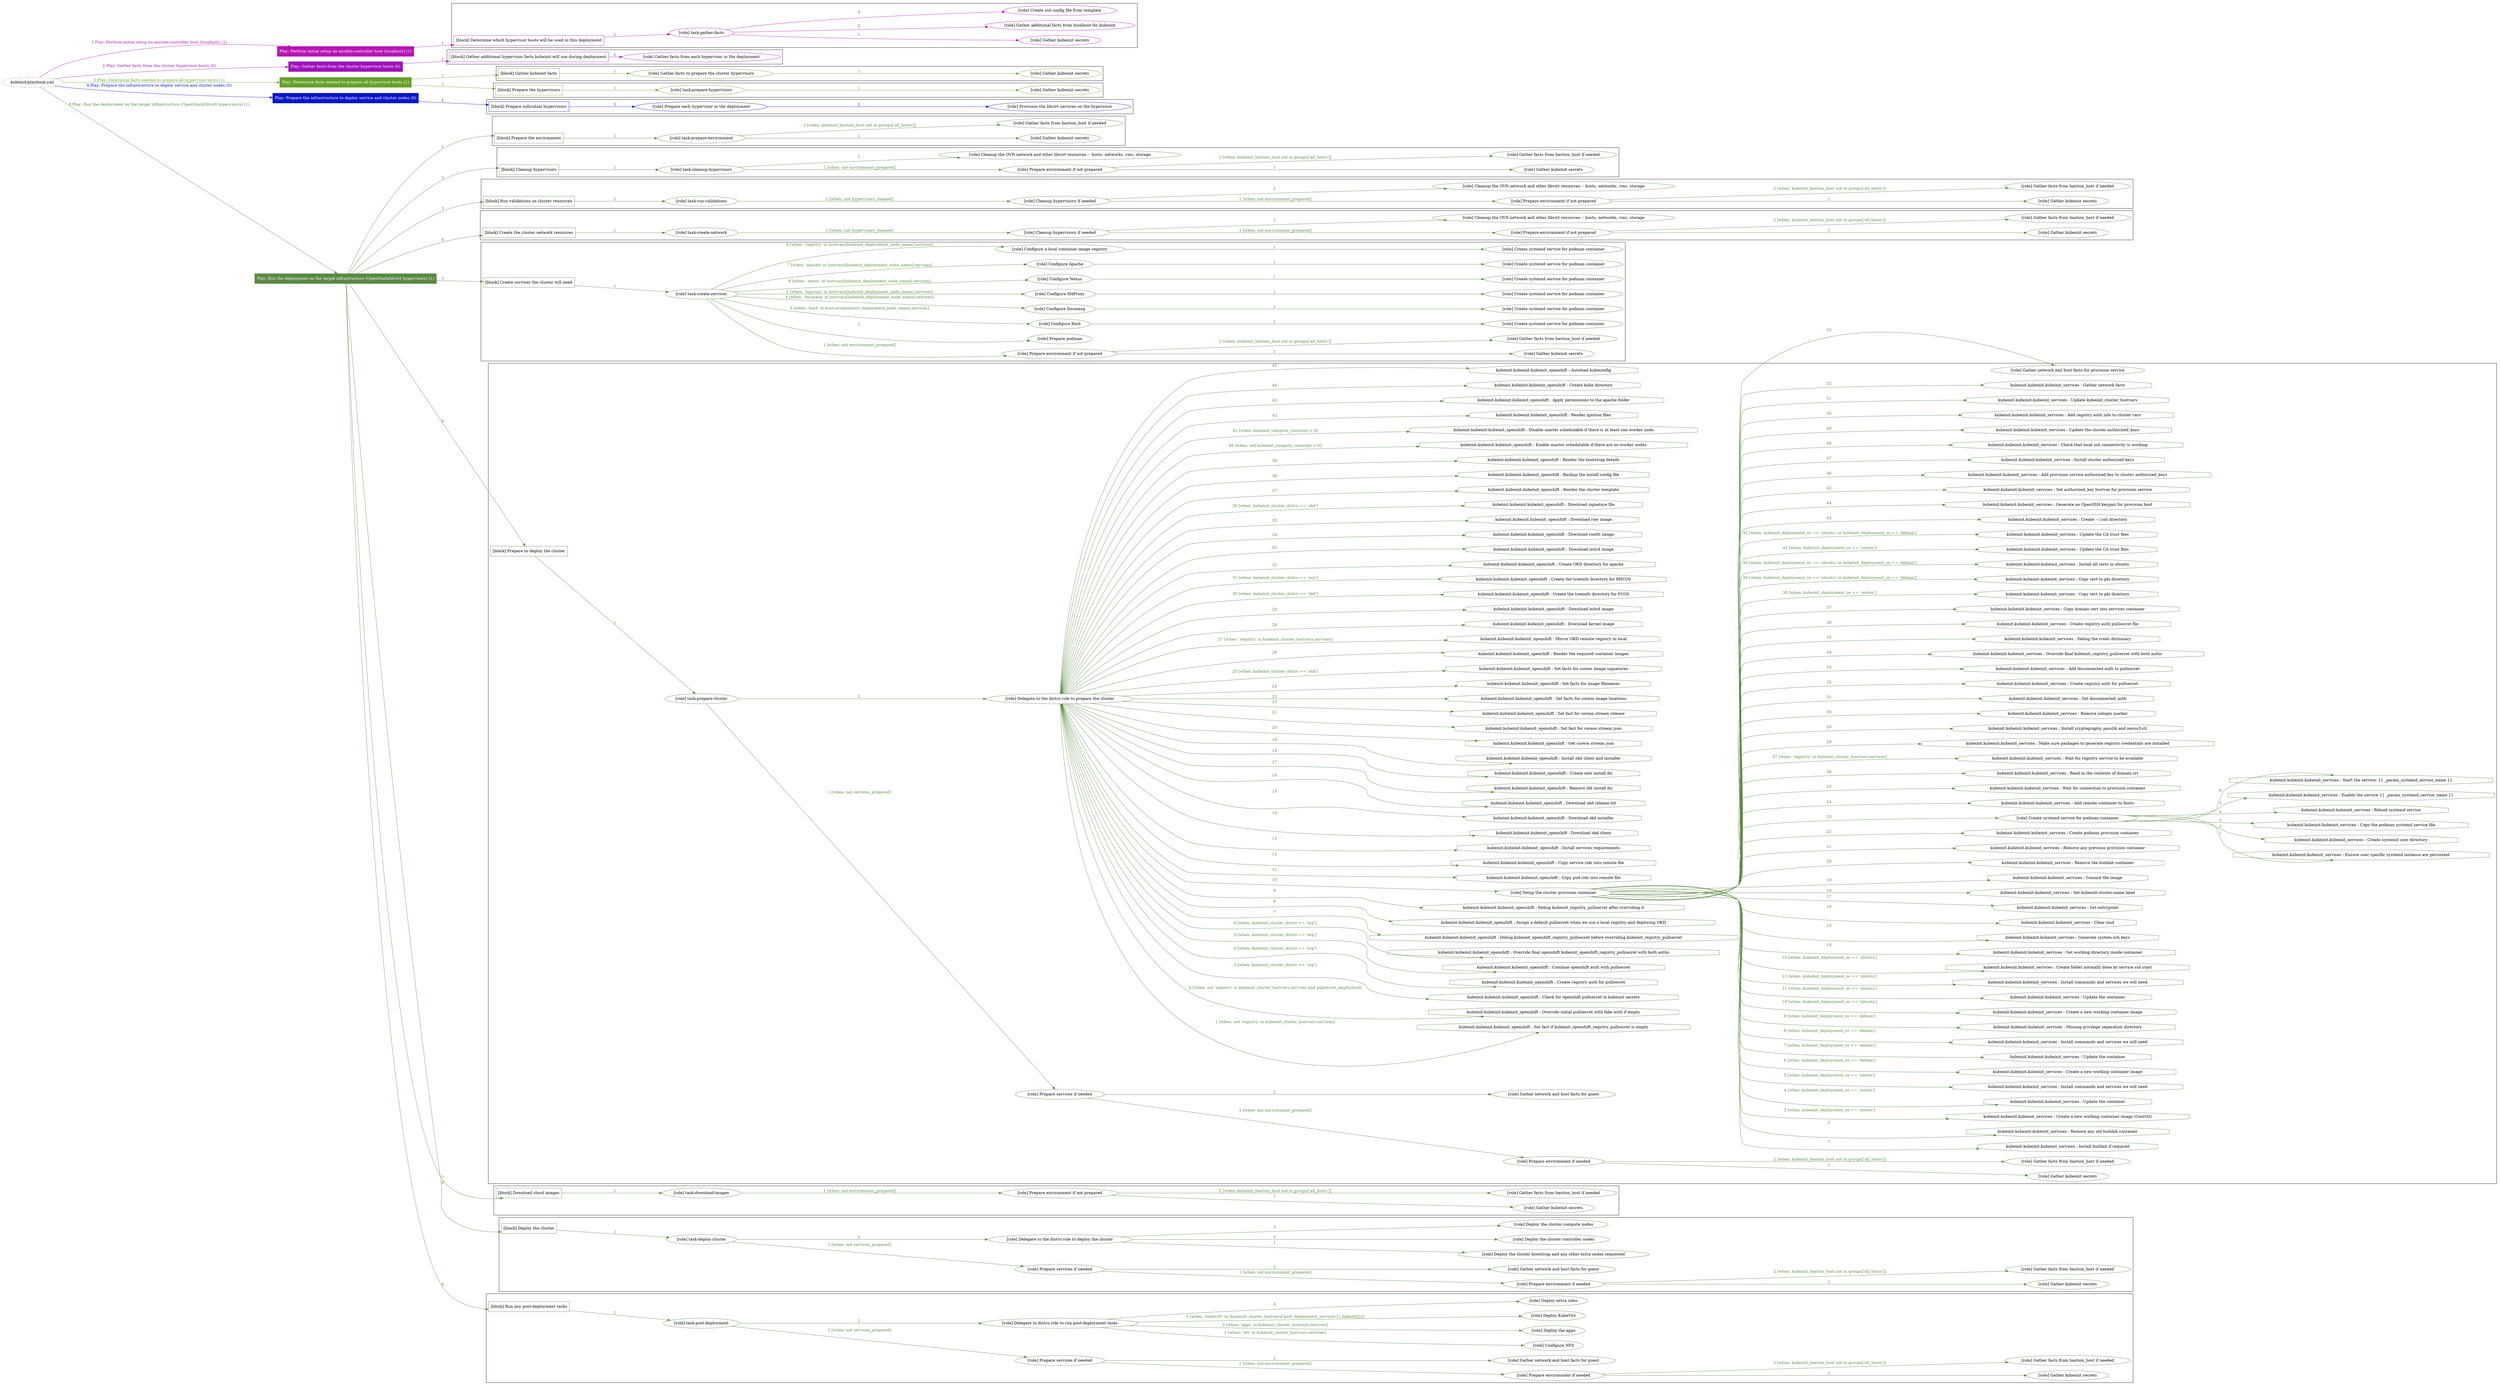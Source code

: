 digraph {
	graph [concentrate=true ordering=in rankdir=LR ratio=fill]
	edge [esep=5 sep=10]
	"kubeinit/playbook.yml" [URL="/home/runner/work/kubeinit/kubeinit/kubeinit/playbook.yml" id=playbook_df5c1aa0 style=dotted]
	"kubeinit/playbook.yml" -> play_265aff01 [label="1 Play: Perform initial setup on ansible-controller host (localhost) (1)" color="#b913b6" fontcolor="#b913b6" id=edge_play_265aff01 labeltooltip="1 Play: Perform initial setup on ansible-controller host (localhost) (1)" tooltip="1 Play: Perform initial setup on ansible-controller host (localhost) (1)"]
	subgraph "Play: Perform initial setup on ansible-controller host (localhost) (1)" {
		play_265aff01 [label="Play: Perform initial setup on ansible-controller host (localhost) (1)" URL="/home/runner/work/kubeinit/kubeinit/kubeinit/playbook.yml" color="#b913b6" fontcolor="#ffffff" id=play_265aff01 shape=box style=filled tooltip=localhost]
		play_265aff01 -> block_aec669a4 [label=1 color="#b913b6" fontcolor="#b913b6" id=edge_block_aec669a4 labeltooltip=1 tooltip=1]
		subgraph cluster_block_aec669a4 {
			block_aec669a4 [label="[block] Determine which hypervisor hosts will be used in this deployment" URL="/home/runner/work/kubeinit/kubeinit/kubeinit/playbook.yml" color="#b913b6" id=block_aec669a4 labeltooltip="Determine which hypervisor hosts will be used in this deployment" shape=box tooltip="Determine which hypervisor hosts will be used in this deployment"]
			block_aec669a4 -> role_8c5cc672 [label="1 " color="#b913b6" fontcolor="#b913b6" id=edge_role_8c5cc672 labeltooltip="1 " tooltip="1 "]
			subgraph "task-gather-facts" {
				role_8c5cc672 [label="[role] task-gather-facts" URL="/home/runner/work/kubeinit/kubeinit/kubeinit/playbook.yml" color="#b913b6" id=role_8c5cc672 tooltip="task-gather-facts"]
				role_8c5cc672 -> role_bd7a4dac [label="1 " color="#b913b6" fontcolor="#b913b6" id=edge_role_bd7a4dac labeltooltip="1 " tooltip="1 "]
				subgraph "Gather kubeinit secrets" {
					role_bd7a4dac [label="[role] Gather kubeinit secrets" URL="/home/runner/.ansible/collections/ansible_collections/kubeinit/kubeinit/roles/kubeinit_prepare/tasks/build_hypervisors_group.yml" color="#b913b6" id=role_bd7a4dac tooltip="Gather kubeinit secrets"]
				}
				role_8c5cc672 -> role_8d5e70ae [label="2 " color="#b913b6" fontcolor="#b913b6" id=edge_role_8d5e70ae labeltooltip="2 " tooltip="2 "]
				subgraph "Gather additional facts from localhost for kubeinit" {
					role_8d5e70ae [label="[role] Gather additional facts from localhost for kubeinit" URL="/home/runner/.ansible/collections/ansible_collections/kubeinit/kubeinit/roles/kubeinit_prepare/tasks/build_hypervisors_group.yml" color="#b913b6" id=role_8d5e70ae tooltip="Gather additional facts from localhost for kubeinit"]
				}
				role_8c5cc672 -> role_dd261f30 [label="3 " color="#b913b6" fontcolor="#b913b6" id=edge_role_dd261f30 labeltooltip="3 " tooltip="3 "]
				subgraph "Create ssh config file from template" {
					role_dd261f30 [label="[role] Create ssh config file from template" URL="/home/runner/.ansible/collections/ansible_collections/kubeinit/kubeinit/roles/kubeinit_prepare/tasks/build_hypervisors_group.yml" color="#b913b6" id=role_dd261f30 tooltip="Create ssh config file from template"]
				}
			}
		}
	}
	"kubeinit/playbook.yml" -> play_c3acfcf5 [label="2 Play: Gather facts from the cluster hypervisor hosts (0)" color="#9e11bb" fontcolor="#9e11bb" id=edge_play_c3acfcf5 labeltooltip="2 Play: Gather facts from the cluster hypervisor hosts (0)" tooltip="2 Play: Gather facts from the cluster hypervisor hosts (0)"]
	subgraph "Play: Gather facts from the cluster hypervisor hosts (0)" {
		play_c3acfcf5 [label="Play: Gather facts from the cluster hypervisor hosts (0)" URL="/home/runner/work/kubeinit/kubeinit/kubeinit/playbook.yml" color="#9e11bb" fontcolor="#ffffff" id=play_c3acfcf5 shape=box style=filled tooltip="Play: Gather facts from the cluster hypervisor hosts (0)"]
		play_c3acfcf5 -> block_3d7ef69c [label=1 color="#9e11bb" fontcolor="#9e11bb" id=edge_block_3d7ef69c labeltooltip=1 tooltip=1]
		subgraph cluster_block_3d7ef69c {
			block_3d7ef69c [label="[block] Gather additional hypervisor facts kubeinit will use during deployment" URL="/home/runner/work/kubeinit/kubeinit/kubeinit/playbook.yml" color="#9e11bb" id=block_3d7ef69c labeltooltip="Gather additional hypervisor facts kubeinit will use during deployment" shape=box tooltip="Gather additional hypervisor facts kubeinit will use during deployment"]
			block_3d7ef69c -> role_fcc9e48b [label="1 " color="#9e11bb" fontcolor="#9e11bb" id=edge_role_fcc9e48b labeltooltip="1 " tooltip="1 "]
			subgraph "Gather facts from each hypervisor in the deployment" {
				role_fcc9e48b [label="[role] Gather facts from each hypervisor in the deployment" URL="/home/runner/work/kubeinit/kubeinit/kubeinit/playbook.yml" color="#9e11bb" id=role_fcc9e48b tooltip="Gather facts from each hypervisor in the deployment"]
			}
		}
	}
	"kubeinit/playbook.yml" -> play_680da8fc [label="3 Play: Determine facts needed to prepare all hypervisor hosts (1)" color="#65a12b" fontcolor="#65a12b" id=edge_play_680da8fc labeltooltip="3 Play: Determine facts needed to prepare all hypervisor hosts (1)" tooltip="3 Play: Determine facts needed to prepare all hypervisor hosts (1)"]
	subgraph "Play: Determine facts needed to prepare all hypervisor hosts (1)" {
		play_680da8fc [label="Play: Determine facts needed to prepare all hypervisor hosts (1)" URL="/home/runner/work/kubeinit/kubeinit/kubeinit/playbook.yml" color="#65a12b" fontcolor="#ffffff" id=play_680da8fc shape=box style=filled tooltip=localhost]
		play_680da8fc -> block_69e2e37e [label=1 color="#65a12b" fontcolor="#65a12b" id=edge_block_69e2e37e labeltooltip=1 tooltip=1]
		subgraph cluster_block_69e2e37e {
			block_69e2e37e [label="[block] Gather kubeinit facts" URL="/home/runner/work/kubeinit/kubeinit/kubeinit/playbook.yml" color="#65a12b" id=block_69e2e37e labeltooltip="Gather kubeinit facts" shape=box tooltip="Gather kubeinit facts"]
			block_69e2e37e -> role_3679841a [label="1 " color="#65a12b" fontcolor="#65a12b" id=edge_role_3679841a labeltooltip="1 " tooltip="1 "]
			subgraph "Gather facts to prepare the cluster hypervisors" {
				role_3679841a [label="[role] Gather facts to prepare the cluster hypervisors" URL="/home/runner/work/kubeinit/kubeinit/kubeinit/playbook.yml" color="#65a12b" id=role_3679841a tooltip="Gather facts to prepare the cluster hypervisors"]
				role_3679841a -> role_678c2e4f [label="1 " color="#65a12b" fontcolor="#65a12b" id=edge_role_678c2e4f labeltooltip="1 " tooltip="1 "]
				subgraph "Gather kubeinit secrets" {
					role_678c2e4f [label="[role] Gather kubeinit secrets" URL="/home/runner/.ansible/collections/ansible_collections/kubeinit/kubeinit/roles/kubeinit_prepare/tasks/gather_kubeinit_facts.yml" color="#65a12b" id=role_678c2e4f tooltip="Gather kubeinit secrets"]
				}
			}
		}
		play_680da8fc -> block_0d31bcbe [label=2 color="#65a12b" fontcolor="#65a12b" id=edge_block_0d31bcbe labeltooltip=2 tooltip=2]
		subgraph cluster_block_0d31bcbe {
			block_0d31bcbe [label="[block] Prepare the hypervisors" URL="/home/runner/work/kubeinit/kubeinit/kubeinit/playbook.yml" color="#65a12b" id=block_0d31bcbe labeltooltip="Prepare the hypervisors" shape=box tooltip="Prepare the hypervisors"]
			block_0d31bcbe -> role_720caf11 [label="1 " color="#65a12b" fontcolor="#65a12b" id=edge_role_720caf11 labeltooltip="1 " tooltip="1 "]
			subgraph "task-prepare-hypervisors" {
				role_720caf11 [label="[role] task-prepare-hypervisors" URL="/home/runner/work/kubeinit/kubeinit/kubeinit/playbook.yml" color="#65a12b" id=role_720caf11 tooltip="task-prepare-hypervisors"]
				role_720caf11 -> role_0f88eeaf [label="1 " color="#65a12b" fontcolor="#65a12b" id=edge_role_0f88eeaf labeltooltip="1 " tooltip="1 "]
				subgraph "Gather kubeinit secrets" {
					role_0f88eeaf [label="[role] Gather kubeinit secrets" URL="/home/runner/.ansible/collections/ansible_collections/kubeinit/kubeinit/roles/kubeinit_prepare/tasks/gather_kubeinit_facts.yml" color="#65a12b" id=role_0f88eeaf tooltip="Gather kubeinit secrets"]
				}
			}
		}
	}
	"kubeinit/playbook.yml" -> play_2b2906ad [label="4 Play: Prepare the infrastructure to deploy service and cluster nodes (0)" color="#0717c5" fontcolor="#0717c5" id=edge_play_2b2906ad labeltooltip="4 Play: Prepare the infrastructure to deploy service and cluster nodes (0)" tooltip="4 Play: Prepare the infrastructure to deploy service and cluster nodes (0)"]
	subgraph "Play: Prepare the infrastructure to deploy service and cluster nodes (0)" {
		play_2b2906ad [label="Play: Prepare the infrastructure to deploy service and cluster nodes (0)" URL="/home/runner/work/kubeinit/kubeinit/kubeinit/playbook.yml" color="#0717c5" fontcolor="#ffffff" id=play_2b2906ad shape=box style=filled tooltip="Play: Prepare the infrastructure to deploy service and cluster nodes (0)"]
		play_2b2906ad -> block_4d008505 [label=1 color="#0717c5" fontcolor="#0717c5" id=edge_block_4d008505 labeltooltip=1 tooltip=1]
		subgraph cluster_block_4d008505 {
			block_4d008505 [label="[block] Prepare individual hypervisors" URL="/home/runner/work/kubeinit/kubeinit/kubeinit/playbook.yml" color="#0717c5" id=block_4d008505 labeltooltip="Prepare individual hypervisors" shape=box tooltip="Prepare individual hypervisors"]
			block_4d008505 -> role_3a6883d8 [label="1 " color="#0717c5" fontcolor="#0717c5" id=edge_role_3a6883d8 labeltooltip="1 " tooltip="1 "]
			subgraph "Prepare each hypervisor in the deployment" {
				role_3a6883d8 [label="[role] Prepare each hypervisor in the deployment" URL="/home/runner/work/kubeinit/kubeinit/kubeinit/playbook.yml" color="#0717c5" id=role_3a6883d8 tooltip="Prepare each hypervisor in the deployment"]
				role_3a6883d8 -> role_20d7a161 [label="1 " color="#0717c5" fontcolor="#0717c5" id=edge_role_20d7a161 labeltooltip="1 " tooltip="1 "]
				subgraph "Provision the libvirt services on the hypervisor" {
					role_20d7a161 [label="[role] Provision the libvirt services on the hypervisor" URL="/home/runner/.ansible/collections/ansible_collections/kubeinit/kubeinit/roles/kubeinit_prepare/tasks/prepare_hypervisor.yml" color="#0717c5" id=role_20d7a161 tooltip="Provision the libvirt services on the hypervisor"]
				}
			}
		}
	}
	"kubeinit/playbook.yml" -> play_b892a30c [label="5 Play: Run the deployment on the target infrastructure (OpenStack/libvirt hypervisors) (1)" color="#5a8943" fontcolor="#5a8943" id=edge_play_b892a30c labeltooltip="5 Play: Run the deployment on the target infrastructure (OpenStack/libvirt hypervisors) (1)" tooltip="5 Play: Run the deployment on the target infrastructure (OpenStack/libvirt hypervisors) (1)"]
	subgraph "Play: Run the deployment on the target infrastructure (OpenStack/libvirt hypervisors) (1)" {
		play_b892a30c [label="Play: Run the deployment on the target infrastructure (OpenStack/libvirt hypervisors) (1)" URL="/home/runner/work/kubeinit/kubeinit/kubeinit/playbook.yml" color="#5a8943" fontcolor="#ffffff" id=play_b892a30c shape=box style=filled tooltip=localhost]
		play_b892a30c -> block_234b98c3 [label=1 color="#5a8943" fontcolor="#5a8943" id=edge_block_234b98c3 labeltooltip=1 tooltip=1]
		subgraph cluster_block_234b98c3 {
			block_234b98c3 [label="[block] Prepare the environment" URL="/home/runner/work/kubeinit/kubeinit/kubeinit/playbook.yml" color="#5a8943" id=block_234b98c3 labeltooltip="Prepare the environment" shape=box tooltip="Prepare the environment"]
			block_234b98c3 -> role_57a5d4c2 [label="1 " color="#5a8943" fontcolor="#5a8943" id=edge_role_57a5d4c2 labeltooltip="1 " tooltip="1 "]
			subgraph "task-prepare-environment" {
				role_57a5d4c2 [label="[role] task-prepare-environment" URL="/home/runner/work/kubeinit/kubeinit/kubeinit/playbook.yml" color="#5a8943" id=role_57a5d4c2 tooltip="task-prepare-environment"]
				role_57a5d4c2 -> role_e74e5595 [label="1 " color="#5a8943" fontcolor="#5a8943" id=edge_role_e74e5595 labeltooltip="1 " tooltip="1 "]
				subgraph "Gather kubeinit secrets" {
					role_e74e5595 [label="[role] Gather kubeinit secrets" URL="/home/runner/.ansible/collections/ansible_collections/kubeinit/kubeinit/roles/kubeinit_prepare/tasks/gather_kubeinit_facts.yml" color="#5a8943" id=role_e74e5595 tooltip="Gather kubeinit secrets"]
				}
				role_57a5d4c2 -> role_a2561dfc [label="2 [when: kubeinit_bastion_host not in groups['all_hosts']]" color="#5a8943" fontcolor="#5a8943" id=edge_role_a2561dfc labeltooltip="2 [when: kubeinit_bastion_host not in groups['all_hosts']]" tooltip="2 [when: kubeinit_bastion_host not in groups['all_hosts']]"]
				subgraph "Gather facts from bastion_host if needed" {
					role_a2561dfc [label="[role] Gather facts from bastion_host if needed" URL="/home/runner/.ansible/collections/ansible_collections/kubeinit/kubeinit/roles/kubeinit_prepare/tasks/main.yml" color="#5a8943" id=role_a2561dfc tooltip="Gather facts from bastion_host if needed"]
				}
			}
		}
		play_b892a30c -> block_b5ab874a [label=2 color="#5a8943" fontcolor="#5a8943" id=edge_block_b5ab874a labeltooltip=2 tooltip=2]
		subgraph cluster_block_b5ab874a {
			block_b5ab874a [label="[block] Cleanup hypervisors" URL="/home/runner/work/kubeinit/kubeinit/kubeinit/playbook.yml" color="#5a8943" id=block_b5ab874a labeltooltip="Cleanup hypervisors" shape=box tooltip="Cleanup hypervisors"]
			block_b5ab874a -> role_52f01a9e [label="1 " color="#5a8943" fontcolor="#5a8943" id=edge_role_52f01a9e labeltooltip="1 " tooltip="1 "]
			subgraph "task-cleanup-hypervisors" {
				role_52f01a9e [label="[role] task-cleanup-hypervisors" URL="/home/runner/work/kubeinit/kubeinit/kubeinit/playbook.yml" color="#5a8943" id=role_52f01a9e tooltip="task-cleanup-hypervisors"]
				role_52f01a9e -> role_a758421d [label="1 [when: not environment_prepared]" color="#5a8943" fontcolor="#5a8943" id=edge_role_a758421d labeltooltip="1 [when: not environment_prepared]" tooltip="1 [when: not environment_prepared]"]
				subgraph "Prepare environment if not prepared" {
					role_a758421d [label="[role] Prepare environment if not prepared" URL="/home/runner/.ansible/collections/ansible_collections/kubeinit/kubeinit/roles/kubeinit_libvirt/tasks/cleanup_hypervisors.yml" color="#5a8943" id=role_a758421d tooltip="Prepare environment if not prepared"]
					role_a758421d -> role_b6e3805d [label="1 " color="#5a8943" fontcolor="#5a8943" id=edge_role_b6e3805d labeltooltip="1 " tooltip="1 "]
					subgraph "Gather kubeinit secrets" {
						role_b6e3805d [label="[role] Gather kubeinit secrets" URL="/home/runner/.ansible/collections/ansible_collections/kubeinit/kubeinit/roles/kubeinit_prepare/tasks/gather_kubeinit_facts.yml" color="#5a8943" id=role_b6e3805d tooltip="Gather kubeinit secrets"]
					}
					role_a758421d -> role_641f09f5 [label="2 [when: kubeinit_bastion_host not in groups['all_hosts']]" color="#5a8943" fontcolor="#5a8943" id=edge_role_641f09f5 labeltooltip="2 [when: kubeinit_bastion_host not in groups['all_hosts']]" tooltip="2 [when: kubeinit_bastion_host not in groups['all_hosts']]"]
					subgraph "Gather facts from bastion_host if needed" {
						role_641f09f5 [label="[role] Gather facts from bastion_host if needed" URL="/home/runner/.ansible/collections/ansible_collections/kubeinit/kubeinit/roles/kubeinit_prepare/tasks/main.yml" color="#5a8943" id=role_641f09f5 tooltip="Gather facts from bastion_host if needed"]
					}
				}
				role_52f01a9e -> role_e627892d [label="2 " color="#5a8943" fontcolor="#5a8943" id=edge_role_e627892d labeltooltip="2 " tooltip="2 "]
				subgraph "Cleanup the OVN network and other libvirt resources -- hosts, networks, vms, storage" {
					role_e627892d [label="[role] Cleanup the OVN network and other libvirt resources -- hosts, networks, vms, storage" URL="/home/runner/.ansible/collections/ansible_collections/kubeinit/kubeinit/roles/kubeinit_libvirt/tasks/cleanup_hypervisors.yml" color="#5a8943" id=role_e627892d tooltip="Cleanup the OVN network and other libvirt resources -- hosts, networks, vms, storage"]
				}
			}
		}
		play_b892a30c -> block_e28ea964 [label=3 color="#5a8943" fontcolor="#5a8943" id=edge_block_e28ea964 labeltooltip=3 tooltip=3]
		subgraph cluster_block_e28ea964 {
			block_e28ea964 [label="[block] Run validations on cluster resources" URL="/home/runner/work/kubeinit/kubeinit/kubeinit/playbook.yml" color="#5a8943" id=block_e28ea964 labeltooltip="Run validations on cluster resources" shape=box tooltip="Run validations on cluster resources"]
			block_e28ea964 -> role_8e287256 [label="1 " color="#5a8943" fontcolor="#5a8943" id=edge_role_8e287256 labeltooltip="1 " tooltip="1 "]
			subgraph "task-run-validations" {
				role_8e287256 [label="[role] task-run-validations" URL="/home/runner/work/kubeinit/kubeinit/kubeinit/playbook.yml" color="#5a8943" id=role_8e287256 tooltip="task-run-validations"]
				role_8e287256 -> role_bfbe43bb [label="1 [when: not hypervisors_cleaned]" color="#5a8943" fontcolor="#5a8943" id=edge_role_bfbe43bb labeltooltip="1 [when: not hypervisors_cleaned]" tooltip="1 [when: not hypervisors_cleaned]"]
				subgraph "Cleanup hypervisors if needed" {
					role_bfbe43bb [label="[role] Cleanup hypervisors if needed" URL="/home/runner/.ansible/collections/ansible_collections/kubeinit/kubeinit/roles/kubeinit_validations/tasks/main.yml" color="#5a8943" id=role_bfbe43bb tooltip="Cleanup hypervisors if needed"]
					role_bfbe43bb -> role_8083f566 [label="1 [when: not environment_prepared]" color="#5a8943" fontcolor="#5a8943" id=edge_role_8083f566 labeltooltip="1 [when: not environment_prepared]" tooltip="1 [when: not environment_prepared]"]
					subgraph "Prepare environment if not prepared" {
						role_8083f566 [label="[role] Prepare environment if not prepared" URL="/home/runner/.ansible/collections/ansible_collections/kubeinit/kubeinit/roles/kubeinit_libvirt/tasks/cleanup_hypervisors.yml" color="#5a8943" id=role_8083f566 tooltip="Prepare environment if not prepared"]
						role_8083f566 -> role_86150f22 [label="1 " color="#5a8943" fontcolor="#5a8943" id=edge_role_86150f22 labeltooltip="1 " tooltip="1 "]
						subgraph "Gather kubeinit secrets" {
							role_86150f22 [label="[role] Gather kubeinit secrets" URL="/home/runner/.ansible/collections/ansible_collections/kubeinit/kubeinit/roles/kubeinit_prepare/tasks/gather_kubeinit_facts.yml" color="#5a8943" id=role_86150f22 tooltip="Gather kubeinit secrets"]
						}
						role_8083f566 -> role_8248f4f1 [label="2 [when: kubeinit_bastion_host not in groups['all_hosts']]" color="#5a8943" fontcolor="#5a8943" id=edge_role_8248f4f1 labeltooltip="2 [when: kubeinit_bastion_host not in groups['all_hosts']]" tooltip="2 [when: kubeinit_bastion_host not in groups['all_hosts']]"]
						subgraph "Gather facts from bastion_host if needed" {
							role_8248f4f1 [label="[role] Gather facts from bastion_host if needed" URL="/home/runner/.ansible/collections/ansible_collections/kubeinit/kubeinit/roles/kubeinit_prepare/tasks/main.yml" color="#5a8943" id=role_8248f4f1 tooltip="Gather facts from bastion_host if needed"]
						}
					}
					role_bfbe43bb -> role_d4a4b4a2 [label="2 " color="#5a8943" fontcolor="#5a8943" id=edge_role_d4a4b4a2 labeltooltip="2 " tooltip="2 "]
					subgraph "Cleanup the OVN network and other libvirt resources -- hosts, networks, vms, storage" {
						role_d4a4b4a2 [label="[role] Cleanup the OVN network and other libvirt resources -- hosts, networks, vms, storage" URL="/home/runner/.ansible/collections/ansible_collections/kubeinit/kubeinit/roles/kubeinit_libvirt/tasks/cleanup_hypervisors.yml" color="#5a8943" id=role_d4a4b4a2 tooltip="Cleanup the OVN network and other libvirt resources -- hosts, networks, vms, storage"]
					}
				}
			}
		}
		play_b892a30c -> block_bc92ea11 [label=4 color="#5a8943" fontcolor="#5a8943" id=edge_block_bc92ea11 labeltooltip=4 tooltip=4]
		subgraph cluster_block_bc92ea11 {
			block_bc92ea11 [label="[block] Create the cluster network resources" URL="/home/runner/work/kubeinit/kubeinit/kubeinit/playbook.yml" color="#5a8943" id=block_bc92ea11 labeltooltip="Create the cluster network resources" shape=box tooltip="Create the cluster network resources"]
			block_bc92ea11 -> role_72022064 [label="1 " color="#5a8943" fontcolor="#5a8943" id=edge_role_72022064 labeltooltip="1 " tooltip="1 "]
			subgraph "task-create-network" {
				role_72022064 [label="[role] task-create-network" URL="/home/runner/work/kubeinit/kubeinit/kubeinit/playbook.yml" color="#5a8943" id=role_72022064 tooltip="task-create-network"]
				role_72022064 -> role_46addca2 [label="1 [when: not hypervisors_cleaned]" color="#5a8943" fontcolor="#5a8943" id=edge_role_46addca2 labeltooltip="1 [when: not hypervisors_cleaned]" tooltip="1 [when: not hypervisors_cleaned]"]
				subgraph "Cleanup hypervisors if needed" {
					role_46addca2 [label="[role] Cleanup hypervisors if needed" URL="/home/runner/.ansible/collections/ansible_collections/kubeinit/kubeinit/roles/kubeinit_libvirt/tasks/create_network.yml" color="#5a8943" id=role_46addca2 tooltip="Cleanup hypervisors if needed"]
					role_46addca2 -> role_13900af1 [label="1 [when: not environment_prepared]" color="#5a8943" fontcolor="#5a8943" id=edge_role_13900af1 labeltooltip="1 [when: not environment_prepared]" tooltip="1 [when: not environment_prepared]"]
					subgraph "Prepare environment if not prepared" {
						role_13900af1 [label="[role] Prepare environment if not prepared" URL="/home/runner/.ansible/collections/ansible_collections/kubeinit/kubeinit/roles/kubeinit_libvirt/tasks/cleanup_hypervisors.yml" color="#5a8943" id=role_13900af1 tooltip="Prepare environment if not prepared"]
						role_13900af1 -> role_43e287f3 [label="1 " color="#5a8943" fontcolor="#5a8943" id=edge_role_43e287f3 labeltooltip="1 " tooltip="1 "]
						subgraph "Gather kubeinit secrets" {
							role_43e287f3 [label="[role] Gather kubeinit secrets" URL="/home/runner/.ansible/collections/ansible_collections/kubeinit/kubeinit/roles/kubeinit_prepare/tasks/gather_kubeinit_facts.yml" color="#5a8943" id=role_43e287f3 tooltip="Gather kubeinit secrets"]
						}
						role_13900af1 -> role_324e1418 [label="2 [when: kubeinit_bastion_host not in groups['all_hosts']]" color="#5a8943" fontcolor="#5a8943" id=edge_role_324e1418 labeltooltip="2 [when: kubeinit_bastion_host not in groups['all_hosts']]" tooltip="2 [when: kubeinit_bastion_host not in groups['all_hosts']]"]
						subgraph "Gather facts from bastion_host if needed" {
							role_324e1418 [label="[role] Gather facts from bastion_host if needed" URL="/home/runner/.ansible/collections/ansible_collections/kubeinit/kubeinit/roles/kubeinit_prepare/tasks/main.yml" color="#5a8943" id=role_324e1418 tooltip="Gather facts from bastion_host if needed"]
						}
					}
					role_46addca2 -> role_ca3e7231 [label="2 " color="#5a8943" fontcolor="#5a8943" id=edge_role_ca3e7231 labeltooltip="2 " tooltip="2 "]
					subgraph "Cleanup the OVN network and other libvirt resources -- hosts, networks, vms, storage" {
						role_ca3e7231 [label="[role] Cleanup the OVN network and other libvirt resources -- hosts, networks, vms, storage" URL="/home/runner/.ansible/collections/ansible_collections/kubeinit/kubeinit/roles/kubeinit_libvirt/tasks/cleanup_hypervisors.yml" color="#5a8943" id=role_ca3e7231 tooltip="Cleanup the OVN network and other libvirt resources -- hosts, networks, vms, storage"]
					}
				}
			}
		}
		play_b892a30c -> block_6c129227 [label=5 color="#5a8943" fontcolor="#5a8943" id=edge_block_6c129227 labeltooltip=5 tooltip=5]
		subgraph cluster_block_6c129227 {
			block_6c129227 [label="[block] Create services the cluster will need" URL="/home/runner/work/kubeinit/kubeinit/kubeinit/playbook.yml" color="#5a8943" id=block_6c129227 labeltooltip="Create services the cluster will need" shape=box tooltip="Create services the cluster will need"]
			block_6c129227 -> role_ce825078 [label="1 " color="#5a8943" fontcolor="#5a8943" id=edge_role_ce825078 labeltooltip="1 " tooltip="1 "]
			subgraph "task-create-services" {
				role_ce825078 [label="[role] task-create-services" URL="/home/runner/work/kubeinit/kubeinit/kubeinit/playbook.yml" color="#5a8943" id=role_ce825078 tooltip="task-create-services"]
				role_ce825078 -> role_9dd963bc [label="1 [when: not environment_prepared]" color="#5a8943" fontcolor="#5a8943" id=edge_role_9dd963bc labeltooltip="1 [when: not environment_prepared]" tooltip="1 [when: not environment_prepared]"]
				subgraph "Prepare environment if not prepared" {
					role_9dd963bc [label="[role] Prepare environment if not prepared" URL="/home/runner/.ansible/collections/ansible_collections/kubeinit/kubeinit/roles/kubeinit_services/tasks/main.yml" color="#5a8943" id=role_9dd963bc tooltip="Prepare environment if not prepared"]
					role_9dd963bc -> role_8831d022 [label="1 " color="#5a8943" fontcolor="#5a8943" id=edge_role_8831d022 labeltooltip="1 " tooltip="1 "]
					subgraph "Gather kubeinit secrets" {
						role_8831d022 [label="[role] Gather kubeinit secrets" URL="/home/runner/.ansible/collections/ansible_collections/kubeinit/kubeinit/roles/kubeinit_prepare/tasks/gather_kubeinit_facts.yml" color="#5a8943" id=role_8831d022 tooltip="Gather kubeinit secrets"]
					}
					role_9dd963bc -> role_2891ae9f [label="2 [when: kubeinit_bastion_host not in groups['all_hosts']]" color="#5a8943" fontcolor="#5a8943" id=edge_role_2891ae9f labeltooltip="2 [when: kubeinit_bastion_host not in groups['all_hosts']]" tooltip="2 [when: kubeinit_bastion_host not in groups['all_hosts']]"]
					subgraph "Gather facts from bastion_host if needed" {
						role_2891ae9f [label="[role] Gather facts from bastion_host if needed" URL="/home/runner/.ansible/collections/ansible_collections/kubeinit/kubeinit/roles/kubeinit_prepare/tasks/main.yml" color="#5a8943" id=role_2891ae9f tooltip="Gather facts from bastion_host if needed"]
					}
				}
				role_ce825078 -> role_7fd0f93b [label="2 " color="#5a8943" fontcolor="#5a8943" id=edge_role_7fd0f93b labeltooltip="2 " tooltip="2 "]
				subgraph "Prepare podman" {
					role_7fd0f93b [label="[role] Prepare podman" URL="/home/runner/.ansible/collections/ansible_collections/kubeinit/kubeinit/roles/kubeinit_services/tasks/00_create_service_pod.yml" color="#5a8943" id=role_7fd0f93b tooltip="Prepare podman"]
				}
				role_ce825078 -> role_6c30ff99 [label="3 [when: 'bind' in hostvars[kubeinit_deployment_node_name].services]" color="#5a8943" fontcolor="#5a8943" id=edge_role_6c30ff99 labeltooltip="3 [when: 'bind' in hostvars[kubeinit_deployment_node_name].services]" tooltip="3 [when: 'bind' in hostvars[kubeinit_deployment_node_name].services]"]
				subgraph "Configure Bind" {
					role_6c30ff99 [label="[role] Configure Bind" URL="/home/runner/.ansible/collections/ansible_collections/kubeinit/kubeinit/roles/kubeinit_services/tasks/start_services_containers.yml" color="#5a8943" id=role_6c30ff99 tooltip="Configure Bind"]
					role_6c30ff99 -> role_cc13c32e [label="1 " color="#5a8943" fontcolor="#5a8943" id=edge_role_cc13c32e labeltooltip="1 " tooltip="1 "]
					subgraph "Create systemd service for podman container" {
						role_cc13c32e [label="[role] Create systemd service for podman container" URL="/home/runner/.ansible/collections/ansible_collections/kubeinit/kubeinit/roles/kubeinit_bind/tasks/main.yml" color="#5a8943" id=role_cc13c32e tooltip="Create systemd service for podman container"]
					}
				}
				role_ce825078 -> role_c5ae0530 [label="4 [when: 'dnsmasq' in hostvars[kubeinit_deployment_node_name].services]" color="#5a8943" fontcolor="#5a8943" id=edge_role_c5ae0530 labeltooltip="4 [when: 'dnsmasq' in hostvars[kubeinit_deployment_node_name].services]" tooltip="4 [when: 'dnsmasq' in hostvars[kubeinit_deployment_node_name].services]"]
				subgraph "Configure Dnsmasq" {
					role_c5ae0530 [label="[role] Configure Dnsmasq" URL="/home/runner/.ansible/collections/ansible_collections/kubeinit/kubeinit/roles/kubeinit_services/tasks/start_services_containers.yml" color="#5a8943" id=role_c5ae0530 tooltip="Configure Dnsmasq"]
					role_c5ae0530 -> role_72576785 [label="1 " color="#5a8943" fontcolor="#5a8943" id=edge_role_72576785 labeltooltip="1 " tooltip="1 "]
					subgraph "Create systemd service for podman container" {
						role_72576785 [label="[role] Create systemd service for podman container" URL="/home/runner/.ansible/collections/ansible_collections/kubeinit/kubeinit/roles/kubeinit_dnsmasq/tasks/main.yml" color="#5a8943" id=role_72576785 tooltip="Create systemd service for podman container"]
					}
				}
				role_ce825078 -> role_6f65ac37 [label="5 [when: 'haproxy' in hostvars[kubeinit_deployment_node_name].services]" color="#5a8943" fontcolor="#5a8943" id=edge_role_6f65ac37 labeltooltip="5 [when: 'haproxy' in hostvars[kubeinit_deployment_node_name].services]" tooltip="5 [when: 'haproxy' in hostvars[kubeinit_deployment_node_name].services]"]
				subgraph "Configure HAProxy" {
					role_6f65ac37 [label="[role] Configure HAProxy" URL="/home/runner/.ansible/collections/ansible_collections/kubeinit/kubeinit/roles/kubeinit_services/tasks/start_services_containers.yml" color="#5a8943" id=role_6f65ac37 tooltip="Configure HAProxy"]
					role_6f65ac37 -> role_fb4680b5 [label="1 " color="#5a8943" fontcolor="#5a8943" id=edge_role_fb4680b5 labeltooltip="1 " tooltip="1 "]
					subgraph "Create systemd service for podman container" {
						role_fb4680b5 [label="[role] Create systemd service for podman container" URL="/home/runner/.ansible/collections/ansible_collections/kubeinit/kubeinit/roles/kubeinit_haproxy/tasks/main.yml" color="#5a8943" id=role_fb4680b5 tooltip="Create systemd service for podman container"]
					}
				}
				role_ce825078 -> role_bf766207 [label="6 [when: 'nexus' in hostvars[kubeinit_deployment_node_name].services]" color="#5a8943" fontcolor="#5a8943" id=edge_role_bf766207 labeltooltip="6 [when: 'nexus' in hostvars[kubeinit_deployment_node_name].services]" tooltip="6 [when: 'nexus' in hostvars[kubeinit_deployment_node_name].services]"]
				subgraph "Configure Nexus" {
					role_bf766207 [label="[role] Configure Nexus" URL="/home/runner/.ansible/collections/ansible_collections/kubeinit/kubeinit/roles/kubeinit_services/tasks/start_services_containers.yml" color="#5a8943" id=role_bf766207 tooltip="Configure Nexus"]
					role_bf766207 -> role_72284339 [label="1 " color="#5a8943" fontcolor="#5a8943" id=edge_role_72284339 labeltooltip="1 " tooltip="1 "]
					subgraph "Create systemd service for podman container" {
						role_72284339 [label="[role] Create systemd service for podman container" URL="/home/runner/.ansible/collections/ansible_collections/kubeinit/kubeinit/roles/kubeinit_nexus/tasks/main.yml" color="#5a8943" id=role_72284339 tooltip="Create systemd service for podman container"]
					}
				}
				role_ce825078 -> role_bc3dc926 [label="7 [when: 'apache' in hostvars[kubeinit_deployment_node_name].services]" color="#5a8943" fontcolor="#5a8943" id=edge_role_bc3dc926 labeltooltip="7 [when: 'apache' in hostvars[kubeinit_deployment_node_name].services]" tooltip="7 [when: 'apache' in hostvars[kubeinit_deployment_node_name].services]"]
				subgraph "Configure Apache" {
					role_bc3dc926 [label="[role] Configure Apache" URL="/home/runner/.ansible/collections/ansible_collections/kubeinit/kubeinit/roles/kubeinit_services/tasks/start_services_containers.yml" color="#5a8943" id=role_bc3dc926 tooltip="Configure Apache"]
					role_bc3dc926 -> role_e1887528 [label="1 " color="#5a8943" fontcolor="#5a8943" id=edge_role_e1887528 labeltooltip="1 " tooltip="1 "]
					subgraph "Create systemd service for podman container" {
						role_e1887528 [label="[role] Create systemd service for podman container" URL="/home/runner/.ansible/collections/ansible_collections/kubeinit/kubeinit/roles/kubeinit_apache/tasks/main.yml" color="#5a8943" id=role_e1887528 tooltip="Create systemd service for podman container"]
					}
				}
				role_ce825078 -> role_8c35a7b1 [label="8 [when: 'registry' in hostvars[kubeinit_deployment_node_name].services]" color="#5a8943" fontcolor="#5a8943" id=edge_role_8c35a7b1 labeltooltip="8 [when: 'registry' in hostvars[kubeinit_deployment_node_name].services]" tooltip="8 [when: 'registry' in hostvars[kubeinit_deployment_node_name].services]"]
				subgraph "Configure a local container image registry" {
					role_8c35a7b1 [label="[role] Configure a local container image registry" URL="/home/runner/.ansible/collections/ansible_collections/kubeinit/kubeinit/roles/kubeinit_services/tasks/start_services_containers.yml" color="#5a8943" id=role_8c35a7b1 tooltip="Configure a local container image registry"]
					role_8c35a7b1 -> role_0dece2be [label="1 " color="#5a8943" fontcolor="#5a8943" id=edge_role_0dece2be labeltooltip="1 " tooltip="1 "]
					subgraph "Create systemd service for podman container" {
						role_0dece2be [label="[role] Create systemd service for podman container" URL="/home/runner/.ansible/collections/ansible_collections/kubeinit/kubeinit/roles/kubeinit_registry/tasks/main.yml" color="#5a8943" id=role_0dece2be tooltip="Create systemd service for podman container"]
					}
				}
			}
		}
		play_b892a30c -> block_15228512 [label=6 color="#5a8943" fontcolor="#5a8943" id=edge_block_15228512 labeltooltip=6 tooltip=6]
		subgraph cluster_block_15228512 {
			block_15228512 [label="[block] Prepare to deploy the cluster" URL="/home/runner/work/kubeinit/kubeinit/kubeinit/playbook.yml" color="#5a8943" id=block_15228512 labeltooltip="Prepare to deploy the cluster" shape=box tooltip="Prepare to deploy the cluster"]
			block_15228512 -> role_2507200f [label="1 " color="#5a8943" fontcolor="#5a8943" id=edge_role_2507200f labeltooltip="1 " tooltip="1 "]
			subgraph "task-prepare-cluster" {
				role_2507200f [label="[role] task-prepare-cluster" URL="/home/runner/work/kubeinit/kubeinit/kubeinit/playbook.yml" color="#5a8943" id=role_2507200f tooltip="task-prepare-cluster"]
				role_2507200f -> role_c1033c60 [label="1 [when: not services_prepared]" color="#5a8943" fontcolor="#5a8943" id=edge_role_c1033c60 labeltooltip="1 [when: not services_prepared]" tooltip="1 [when: not services_prepared]"]
				subgraph "Prepare services if needed" {
					role_c1033c60 [label="[role] Prepare services if needed" URL="/home/runner/.ansible/collections/ansible_collections/kubeinit/kubeinit/roles/kubeinit_prepare/tasks/prepare_cluster.yml" color="#5a8943" id=role_c1033c60 tooltip="Prepare services if needed"]
					role_c1033c60 -> role_ea70a8c9 [label="1 [when: not environment_prepared]" color="#5a8943" fontcolor="#5a8943" id=edge_role_ea70a8c9 labeltooltip="1 [when: not environment_prepared]" tooltip="1 [when: not environment_prepared]"]
					subgraph "Prepare environment if needed" {
						role_ea70a8c9 [label="[role] Prepare environment if needed" URL="/home/runner/.ansible/collections/ansible_collections/kubeinit/kubeinit/roles/kubeinit_services/tasks/prepare_services.yml" color="#5a8943" id=role_ea70a8c9 tooltip="Prepare environment if needed"]
						role_ea70a8c9 -> role_cbbd5e49 [label="1 " color="#5a8943" fontcolor="#5a8943" id=edge_role_cbbd5e49 labeltooltip="1 " tooltip="1 "]
						subgraph "Gather kubeinit secrets" {
							role_cbbd5e49 [label="[role] Gather kubeinit secrets" URL="/home/runner/.ansible/collections/ansible_collections/kubeinit/kubeinit/roles/kubeinit_prepare/tasks/gather_kubeinit_facts.yml" color="#5a8943" id=role_cbbd5e49 tooltip="Gather kubeinit secrets"]
						}
						role_ea70a8c9 -> role_023b4fbf [label="2 [when: kubeinit_bastion_host not in groups['all_hosts']]" color="#5a8943" fontcolor="#5a8943" id=edge_role_023b4fbf labeltooltip="2 [when: kubeinit_bastion_host not in groups['all_hosts']]" tooltip="2 [when: kubeinit_bastion_host not in groups['all_hosts']]"]
						subgraph "Gather facts from bastion_host if needed" {
							role_023b4fbf [label="[role] Gather facts from bastion_host if needed" URL="/home/runner/.ansible/collections/ansible_collections/kubeinit/kubeinit/roles/kubeinit_prepare/tasks/main.yml" color="#5a8943" id=role_023b4fbf tooltip="Gather facts from bastion_host if needed"]
						}
					}
					role_c1033c60 -> role_1365bbbe [label="2 " color="#5a8943" fontcolor="#5a8943" id=edge_role_1365bbbe labeltooltip="2 " tooltip="2 "]
					subgraph "Gather network and host facts for guest" {
						role_1365bbbe [label="[role] Gather network and host facts for guest" URL="/home/runner/.ansible/collections/ansible_collections/kubeinit/kubeinit/roles/kubeinit_services/tasks/prepare_services.yml" color="#5a8943" id=role_1365bbbe tooltip="Gather network and host facts for guest"]
					}
				}
				role_2507200f -> role_7cc55846 [label="2 " color="#5a8943" fontcolor="#5a8943" id=edge_role_7cc55846 labeltooltip="2 " tooltip="2 "]
				subgraph "Delegate to the distro role to prepare the cluster" {
					role_7cc55846 [label="[role] Delegate to the distro role to prepare the cluster" URL="/home/runner/.ansible/collections/ansible_collections/kubeinit/kubeinit/roles/kubeinit_prepare/tasks/prepare_cluster.yml" color="#5a8943" id=role_7cc55846 tooltip="Delegate to the distro role to prepare the cluster"]
					task_0a002464 [label="kubeinit.kubeinit.kubeinit_openshift : Set fact if kubeinit_openshift_registry_pullsecret is empty" URL="/home/runner/.ansible/collections/ansible_collections/kubeinit/kubeinit/roles/kubeinit_openshift/tasks/prepare_cluster.yml" color="#5a8943" id=task_0a002464 shape=octagon tooltip="kubeinit.kubeinit.kubeinit_openshift : Set fact if kubeinit_openshift_registry_pullsecret is empty"]
					role_7cc55846 -> task_0a002464 [label="1 [when: not 'registry' in kubeinit_cluster_hostvars.services]" color="#5a8943" fontcolor="#5a8943" id=edge_task_0a002464 labeltooltip="1 [when: not 'registry' in kubeinit_cluster_hostvars.services]" tooltip="1 [when: not 'registry' in kubeinit_cluster_hostvars.services]"]
					task_4e725c8c [label="kubeinit.kubeinit.kubeinit_openshift : Override initial pullsecret with fake auth if empty" URL="/home/runner/.ansible/collections/ansible_collections/kubeinit/kubeinit/roles/kubeinit_openshift/tasks/prepare_cluster.yml" color="#5a8943" id=task_4e725c8c shape=octagon tooltip="kubeinit.kubeinit.kubeinit_openshift : Override initial pullsecret with fake auth if empty"]
					role_7cc55846 -> task_4e725c8c [label="2 [when: not 'registry' in kubeinit_cluster_hostvars.services and pullsecret_empty|bool]" color="#5a8943" fontcolor="#5a8943" id=edge_task_4e725c8c labeltooltip="2 [when: not 'registry' in kubeinit_cluster_hostvars.services and pullsecret_empty|bool]" tooltip="2 [when: not 'registry' in kubeinit_cluster_hostvars.services and pullsecret_empty|bool]"]
					task_0e148626 [label="kubeinit.kubeinit.kubeinit_openshift : Check for openshift pullsecret in kubeinit secrets" URL="/home/runner/.ansible/collections/ansible_collections/kubeinit/kubeinit/roles/kubeinit_openshift/tasks/prepare_cluster.yml" color="#5a8943" id=task_0e148626 shape=octagon tooltip="kubeinit.kubeinit.kubeinit_openshift : Check for openshift pullsecret in kubeinit secrets"]
					role_7cc55846 -> task_0e148626 [label="3 [when: kubeinit_cluster_distro == 'ocp']" color="#5a8943" fontcolor="#5a8943" id=edge_task_0e148626 labeltooltip="3 [when: kubeinit_cluster_distro == 'ocp']" tooltip="3 [when: kubeinit_cluster_distro == 'ocp']"]
					task_de6e9ecd [label="kubeinit.kubeinit.kubeinit_openshift : Create registry auth for pullsecret" URL="/home/runner/.ansible/collections/ansible_collections/kubeinit/kubeinit/roles/kubeinit_openshift/tasks/prepare_cluster.yml" color="#5a8943" id=task_de6e9ecd shape=octagon tooltip="kubeinit.kubeinit.kubeinit_openshift : Create registry auth for pullsecret"]
					role_7cc55846 -> task_de6e9ecd [label="4 [when: kubeinit_cluster_distro == 'ocp']" color="#5a8943" fontcolor="#5a8943" id=edge_task_de6e9ecd labeltooltip="4 [when: kubeinit_cluster_distro == 'ocp']" tooltip="4 [when: kubeinit_cluster_distro == 'ocp']"]
					task_65f74077 [label="kubeinit.kubeinit.kubeinit_openshift : Combine openshift auth with pullsecret" URL="/home/runner/.ansible/collections/ansible_collections/kubeinit/kubeinit/roles/kubeinit_openshift/tasks/prepare_cluster.yml" color="#5a8943" id=task_65f74077 shape=octagon tooltip="kubeinit.kubeinit.kubeinit_openshift : Combine openshift auth with pullsecret"]
					role_7cc55846 -> task_65f74077 [label="5 [when: kubeinit_cluster_distro == 'ocp']" color="#5a8943" fontcolor="#5a8943" id=edge_task_65f74077 labeltooltip="5 [when: kubeinit_cluster_distro == 'ocp']" tooltip="5 [when: kubeinit_cluster_distro == 'ocp']"]
					task_1b45c5d2 [label="kubeinit.kubeinit.kubeinit_openshift : Override final openshift kubeinit_openshift_registry_pullsecret with both auths" URL="/home/runner/.ansible/collections/ansible_collections/kubeinit/kubeinit/roles/kubeinit_openshift/tasks/prepare_cluster.yml" color="#5a8943" id=task_1b45c5d2 shape=octagon tooltip="kubeinit.kubeinit.kubeinit_openshift : Override final openshift kubeinit_openshift_registry_pullsecret with both auths"]
					role_7cc55846 -> task_1b45c5d2 [label="6 [when: kubeinit_cluster_distro == 'ocp']" color="#5a8943" fontcolor="#5a8943" id=edge_task_1b45c5d2 labeltooltip="6 [when: kubeinit_cluster_distro == 'ocp']" tooltip="6 [when: kubeinit_cluster_distro == 'ocp']"]
					task_689bc545 [label="kubeinit.kubeinit.kubeinit_openshift : Debug kubeinit_openshift_registry_pullsecret before overriding kubeinit_registry_pullsecret" URL="/home/runner/.ansible/collections/ansible_collections/kubeinit/kubeinit/roles/kubeinit_openshift/tasks/prepare_cluster.yml" color="#5a8943" id=task_689bc545 shape=octagon tooltip="kubeinit.kubeinit.kubeinit_openshift : Debug kubeinit_openshift_registry_pullsecret before overriding kubeinit_registry_pullsecret"]
					role_7cc55846 -> task_689bc545 [label="7 " color="#5a8943" fontcolor="#5a8943" id=edge_task_689bc545 labeltooltip="7 " tooltip="7 "]
					task_da39b530 [label="kubeinit.kubeinit.kubeinit_openshift : Assign a default pullsecret when we use a local registry and deploying OKD" URL="/home/runner/.ansible/collections/ansible_collections/kubeinit/kubeinit/roles/kubeinit_openshift/tasks/prepare_cluster.yml" color="#5a8943" id=task_da39b530 shape=octagon tooltip="kubeinit.kubeinit.kubeinit_openshift : Assign a default pullsecret when we use a local registry and deploying OKD"]
					role_7cc55846 -> task_da39b530 [label="8 " color="#5a8943" fontcolor="#5a8943" id=edge_task_da39b530 labeltooltip="8 " tooltip="8 "]
					task_3dcb901f [label="kubeinit.kubeinit.kubeinit_openshift : Debug kubeinit_registry_pullsecret after overriding it" URL="/home/runner/.ansible/collections/ansible_collections/kubeinit/kubeinit/roles/kubeinit_openshift/tasks/prepare_cluster.yml" color="#5a8943" id=task_3dcb901f shape=octagon tooltip="kubeinit.kubeinit.kubeinit_openshift : Debug kubeinit_registry_pullsecret after overriding it"]
					role_7cc55846 -> task_3dcb901f [label="9 " color="#5a8943" fontcolor="#5a8943" id=edge_task_3dcb901f labeltooltip="9 " tooltip="9 "]
					role_7cc55846 -> role_4460a9a9 [label="10 " color="#5a8943" fontcolor="#5a8943" id=edge_role_4460a9a9 labeltooltip="10 " tooltip="10 "]
					subgraph "Setup the cluster provision container" {
						role_4460a9a9 [label="[role] Setup the cluster provision container" URL="/home/runner/.ansible/collections/ansible_collections/kubeinit/kubeinit/roles/kubeinit_openshift/tasks/prepare_cluster.yml" color="#5a8943" id=role_4460a9a9 tooltip="Setup the cluster provision container"]
						task_c83ea846 [label="kubeinit.kubeinit.kubeinit_services : Install buildah if required" URL="/home/runner/.ansible/collections/ansible_collections/kubeinit/kubeinit/roles/kubeinit_services/tasks/create_provision_container.yml" color="#5a8943" id=task_c83ea846 shape=octagon tooltip="kubeinit.kubeinit.kubeinit_services : Install buildah if required"]
						role_4460a9a9 -> task_c83ea846 [label="1 " color="#5a8943" fontcolor="#5a8943" id=edge_task_c83ea846 labeltooltip="1 " tooltip="1 "]
						task_29dfafa7 [label="kubeinit.kubeinit.kubeinit_services : Remove any old buildah container" URL="/home/runner/.ansible/collections/ansible_collections/kubeinit/kubeinit/roles/kubeinit_services/tasks/create_provision_container.yml" color="#5a8943" id=task_29dfafa7 shape=octagon tooltip="kubeinit.kubeinit.kubeinit_services : Remove any old buildah container"]
						role_4460a9a9 -> task_29dfafa7 [label="2 " color="#5a8943" fontcolor="#5a8943" id=edge_task_29dfafa7 labeltooltip="2 " tooltip="2 "]
						task_b05142d2 [label="kubeinit.kubeinit.kubeinit_services : Create a new working container image (CentOS)" URL="/home/runner/.ansible/collections/ansible_collections/kubeinit/kubeinit/roles/kubeinit_services/tasks/create_provision_container.yml" color="#5a8943" id=task_b05142d2 shape=octagon tooltip="kubeinit.kubeinit.kubeinit_services : Create a new working container image (CentOS)"]
						role_4460a9a9 -> task_b05142d2 [label="3 [when: kubeinit_deployment_os == 'centos']" color="#5a8943" fontcolor="#5a8943" id=edge_task_b05142d2 labeltooltip="3 [when: kubeinit_deployment_os == 'centos']" tooltip="3 [when: kubeinit_deployment_os == 'centos']"]
						task_30e1323f [label="kubeinit.kubeinit.kubeinit_services : Update the container" URL="/home/runner/.ansible/collections/ansible_collections/kubeinit/kubeinit/roles/kubeinit_services/tasks/create_provision_container.yml" color="#5a8943" id=task_30e1323f shape=octagon tooltip="kubeinit.kubeinit.kubeinit_services : Update the container"]
						role_4460a9a9 -> task_30e1323f [label="4 [when: kubeinit_deployment_os == 'centos']" color="#5a8943" fontcolor="#5a8943" id=edge_task_30e1323f labeltooltip="4 [when: kubeinit_deployment_os == 'centos']" tooltip="4 [when: kubeinit_deployment_os == 'centos']"]
						task_d91a2e72 [label="kubeinit.kubeinit.kubeinit_services : Install commands and services we will need" URL="/home/runner/.ansible/collections/ansible_collections/kubeinit/kubeinit/roles/kubeinit_services/tasks/create_provision_container.yml" color="#5a8943" id=task_d91a2e72 shape=octagon tooltip="kubeinit.kubeinit.kubeinit_services : Install commands and services we will need"]
						role_4460a9a9 -> task_d91a2e72 [label="5 [when: kubeinit_deployment_os == 'centos']" color="#5a8943" fontcolor="#5a8943" id=edge_task_d91a2e72 labeltooltip="5 [when: kubeinit_deployment_os == 'centos']" tooltip="5 [when: kubeinit_deployment_os == 'centos']"]
						task_1e3caa99 [label="kubeinit.kubeinit.kubeinit_services : Create a new working container image" URL="/home/runner/.ansible/collections/ansible_collections/kubeinit/kubeinit/roles/kubeinit_services/tasks/create_provision_container.yml" color="#5a8943" id=task_1e3caa99 shape=octagon tooltip="kubeinit.kubeinit.kubeinit_services : Create a new working container image"]
						role_4460a9a9 -> task_1e3caa99 [label="6 [when: kubeinit_deployment_os == 'debian']" color="#5a8943" fontcolor="#5a8943" id=edge_task_1e3caa99 labeltooltip="6 [when: kubeinit_deployment_os == 'debian']" tooltip="6 [when: kubeinit_deployment_os == 'debian']"]
						task_da8f83c6 [label="kubeinit.kubeinit.kubeinit_services : Update the container" URL="/home/runner/.ansible/collections/ansible_collections/kubeinit/kubeinit/roles/kubeinit_services/tasks/create_provision_container.yml" color="#5a8943" id=task_da8f83c6 shape=octagon tooltip="kubeinit.kubeinit.kubeinit_services : Update the container"]
						role_4460a9a9 -> task_da8f83c6 [label="7 [when: kubeinit_deployment_os == 'debian']" color="#5a8943" fontcolor="#5a8943" id=edge_task_da8f83c6 labeltooltip="7 [when: kubeinit_deployment_os == 'debian']" tooltip="7 [when: kubeinit_deployment_os == 'debian']"]
						task_64688d39 [label="kubeinit.kubeinit.kubeinit_services : Install commands and services we will need" URL="/home/runner/.ansible/collections/ansible_collections/kubeinit/kubeinit/roles/kubeinit_services/tasks/create_provision_container.yml" color="#5a8943" id=task_64688d39 shape=octagon tooltip="kubeinit.kubeinit.kubeinit_services : Install commands and services we will need"]
						role_4460a9a9 -> task_64688d39 [label="8 [when: kubeinit_deployment_os == 'debian']" color="#5a8943" fontcolor="#5a8943" id=edge_task_64688d39 labeltooltip="8 [when: kubeinit_deployment_os == 'debian']" tooltip="8 [when: kubeinit_deployment_os == 'debian']"]
						task_eab74ca6 [label="kubeinit.kubeinit.kubeinit_services : Missing privilege separation directory" URL="/home/runner/.ansible/collections/ansible_collections/kubeinit/kubeinit/roles/kubeinit_services/tasks/create_provision_container.yml" color="#5a8943" id=task_eab74ca6 shape=octagon tooltip="kubeinit.kubeinit.kubeinit_services : Missing privilege separation directory"]
						role_4460a9a9 -> task_eab74ca6 [label="9 [when: kubeinit_deployment_os == 'debian']" color="#5a8943" fontcolor="#5a8943" id=edge_task_eab74ca6 labeltooltip="9 [when: kubeinit_deployment_os == 'debian']" tooltip="9 [when: kubeinit_deployment_os == 'debian']"]
						task_2f2db31e [label="kubeinit.kubeinit.kubeinit_services : Create a new working container image" URL="/home/runner/.ansible/collections/ansible_collections/kubeinit/kubeinit/roles/kubeinit_services/tasks/create_provision_container.yml" color="#5a8943" id=task_2f2db31e shape=octagon tooltip="kubeinit.kubeinit.kubeinit_services : Create a new working container image"]
						role_4460a9a9 -> task_2f2db31e [label="10 [when: kubeinit_deployment_os == 'ubuntu']" color="#5a8943" fontcolor="#5a8943" id=edge_task_2f2db31e labeltooltip="10 [when: kubeinit_deployment_os == 'ubuntu']" tooltip="10 [when: kubeinit_deployment_os == 'ubuntu']"]
						task_07b193b0 [label="kubeinit.kubeinit.kubeinit_services : Update the container" URL="/home/runner/.ansible/collections/ansible_collections/kubeinit/kubeinit/roles/kubeinit_services/tasks/create_provision_container.yml" color="#5a8943" id=task_07b193b0 shape=octagon tooltip="kubeinit.kubeinit.kubeinit_services : Update the container"]
						role_4460a9a9 -> task_07b193b0 [label="11 [when: kubeinit_deployment_os == 'ubuntu']" color="#5a8943" fontcolor="#5a8943" id=edge_task_07b193b0 labeltooltip="11 [when: kubeinit_deployment_os == 'ubuntu']" tooltip="11 [when: kubeinit_deployment_os == 'ubuntu']"]
						task_0c016014 [label="kubeinit.kubeinit.kubeinit_services : Install commands and services we will need" URL="/home/runner/.ansible/collections/ansible_collections/kubeinit/kubeinit/roles/kubeinit_services/tasks/create_provision_container.yml" color="#5a8943" id=task_0c016014 shape=octagon tooltip="kubeinit.kubeinit.kubeinit_services : Install commands and services we will need"]
						role_4460a9a9 -> task_0c016014 [label="12 [when: kubeinit_deployment_os == 'ubuntu']" color="#5a8943" fontcolor="#5a8943" id=edge_task_0c016014 labeltooltip="12 [when: kubeinit_deployment_os == 'ubuntu']" tooltip="12 [when: kubeinit_deployment_os == 'ubuntu']"]
						task_a2e61882 [label="kubeinit.kubeinit.kubeinit_services : Create folder normally done by service ssh start" URL="/home/runner/.ansible/collections/ansible_collections/kubeinit/kubeinit/roles/kubeinit_services/tasks/create_provision_container.yml" color="#5a8943" id=task_a2e61882 shape=octagon tooltip="kubeinit.kubeinit.kubeinit_services : Create folder normally done by service ssh start"]
						role_4460a9a9 -> task_a2e61882 [label="13 [when: kubeinit_deployment_os == 'ubuntu']" color="#5a8943" fontcolor="#5a8943" id=edge_task_a2e61882 labeltooltip="13 [when: kubeinit_deployment_os == 'ubuntu']" tooltip="13 [when: kubeinit_deployment_os == 'ubuntu']"]
						task_c22e0a28 [label="kubeinit.kubeinit.kubeinit_services : Set working directory inside container" URL="/home/runner/.ansible/collections/ansible_collections/kubeinit/kubeinit/roles/kubeinit_services/tasks/create_provision_container.yml" color="#5a8943" id=task_c22e0a28 shape=octagon tooltip="kubeinit.kubeinit.kubeinit_services : Set working directory inside container"]
						role_4460a9a9 -> task_c22e0a28 [label="14 " color="#5a8943" fontcolor="#5a8943" id=edge_task_c22e0a28 labeltooltip="14 " tooltip="14 "]
						task_9684d50a [label="kubeinit.kubeinit.kubeinit_services : Generate system ssh keys" URL="/home/runner/.ansible/collections/ansible_collections/kubeinit/kubeinit/roles/kubeinit_services/tasks/create_provision_container.yml" color="#5a8943" id=task_9684d50a shape=octagon tooltip="kubeinit.kubeinit.kubeinit_services : Generate system ssh keys"]
						role_4460a9a9 -> task_9684d50a [label="15 " color="#5a8943" fontcolor="#5a8943" id=edge_task_9684d50a labeltooltip="15 " tooltip="15 "]
						task_cd5b2400 [label="kubeinit.kubeinit.kubeinit_services : Clear cmd" URL="/home/runner/.ansible/collections/ansible_collections/kubeinit/kubeinit/roles/kubeinit_services/tasks/create_provision_container.yml" color="#5a8943" id=task_cd5b2400 shape=octagon tooltip="kubeinit.kubeinit.kubeinit_services : Clear cmd"]
						role_4460a9a9 -> task_cd5b2400 [label="16 " color="#5a8943" fontcolor="#5a8943" id=edge_task_cd5b2400 labeltooltip="16 " tooltip="16 "]
						task_41f1375e [label="kubeinit.kubeinit.kubeinit_services : Set entrypoint" URL="/home/runner/.ansible/collections/ansible_collections/kubeinit/kubeinit/roles/kubeinit_services/tasks/create_provision_container.yml" color="#5a8943" id=task_41f1375e shape=octagon tooltip="kubeinit.kubeinit.kubeinit_services : Set entrypoint"]
						role_4460a9a9 -> task_41f1375e [label="17 " color="#5a8943" fontcolor="#5a8943" id=edge_task_41f1375e labeltooltip="17 " tooltip="17 "]
						task_653b60d7 [label="kubeinit.kubeinit.kubeinit_services : Set kubeinit-cluster-name label" URL="/home/runner/.ansible/collections/ansible_collections/kubeinit/kubeinit/roles/kubeinit_services/tasks/create_provision_container.yml" color="#5a8943" id=task_653b60d7 shape=octagon tooltip="kubeinit.kubeinit.kubeinit_services : Set kubeinit-cluster-name label"]
						role_4460a9a9 -> task_653b60d7 [label="18 " color="#5a8943" fontcolor="#5a8943" id=edge_task_653b60d7 labeltooltip="18 " tooltip="18 "]
						task_91da4efc [label="kubeinit.kubeinit.kubeinit_services : Commit the image" URL="/home/runner/.ansible/collections/ansible_collections/kubeinit/kubeinit/roles/kubeinit_services/tasks/create_provision_container.yml" color="#5a8943" id=task_91da4efc shape=octagon tooltip="kubeinit.kubeinit.kubeinit_services : Commit the image"]
						role_4460a9a9 -> task_91da4efc [label="19 " color="#5a8943" fontcolor="#5a8943" id=edge_task_91da4efc labeltooltip="19 " tooltip="19 "]
						task_a4c84fa2 [label="kubeinit.kubeinit.kubeinit_services : Remove the buildah container" URL="/home/runner/.ansible/collections/ansible_collections/kubeinit/kubeinit/roles/kubeinit_services/tasks/create_provision_container.yml" color="#5a8943" id=task_a4c84fa2 shape=octagon tooltip="kubeinit.kubeinit.kubeinit_services : Remove the buildah container"]
						role_4460a9a9 -> task_a4c84fa2 [label="20 " color="#5a8943" fontcolor="#5a8943" id=edge_task_a4c84fa2 labeltooltip="20 " tooltip="20 "]
						task_dcea4b08 [label="kubeinit.kubeinit.kubeinit_services : Remove any previous provision container" URL="/home/runner/.ansible/collections/ansible_collections/kubeinit/kubeinit/roles/kubeinit_services/tasks/create_provision_container.yml" color="#5a8943" id=task_dcea4b08 shape=octagon tooltip="kubeinit.kubeinit.kubeinit_services : Remove any previous provision container"]
						role_4460a9a9 -> task_dcea4b08 [label="21 " color="#5a8943" fontcolor="#5a8943" id=edge_task_dcea4b08 labeltooltip="21 " tooltip="21 "]
						task_239128de [label="kubeinit.kubeinit.kubeinit_services : Create podman provision container" URL="/home/runner/.ansible/collections/ansible_collections/kubeinit/kubeinit/roles/kubeinit_services/tasks/create_provision_container.yml" color="#5a8943" id=task_239128de shape=octagon tooltip="kubeinit.kubeinit.kubeinit_services : Create podman provision container"]
						role_4460a9a9 -> task_239128de [label="22 " color="#5a8943" fontcolor="#5a8943" id=edge_task_239128de labeltooltip="22 " tooltip="22 "]
						role_4460a9a9 -> role_70044de0 [label="23 " color="#5a8943" fontcolor="#5a8943" id=edge_role_70044de0 labeltooltip="23 " tooltip="23 "]
						subgraph "Create systemd service for podman container" {
							role_70044de0 [label="[role] Create systemd service for podman container" URL="/home/runner/.ansible/collections/ansible_collections/kubeinit/kubeinit/roles/kubeinit_services/tasks/create_provision_container.yml" color="#5a8943" id=role_70044de0 tooltip="Create systemd service for podman container"]
							task_5db018ba [label="kubeinit.kubeinit.kubeinit_services : Ensure user specific systemd instance are persistent" URL="/home/runner/.ansible/collections/ansible_collections/kubeinit/kubeinit/roles/kubeinit_services/tasks/create_managed_service.yml" color="#5a8943" id=task_5db018ba shape=octagon tooltip="kubeinit.kubeinit.kubeinit_services : Ensure user specific systemd instance are persistent"]
							role_70044de0 -> task_5db018ba [label="1 " color="#5a8943" fontcolor="#5a8943" id=edge_task_5db018ba labeltooltip="1 " tooltip="1 "]
							task_1b00d5ca [label="kubeinit.kubeinit.kubeinit_services : Create systemd user directory" URL="/home/runner/.ansible/collections/ansible_collections/kubeinit/kubeinit/roles/kubeinit_services/tasks/create_managed_service.yml" color="#5a8943" id=task_1b00d5ca shape=octagon tooltip="kubeinit.kubeinit.kubeinit_services : Create systemd user directory"]
							role_70044de0 -> task_1b00d5ca [label="2 " color="#5a8943" fontcolor="#5a8943" id=edge_task_1b00d5ca labeltooltip="2 " tooltip="2 "]
							task_6ad2edfb [label="kubeinit.kubeinit.kubeinit_services : Copy the podman systemd service file" URL="/home/runner/.ansible/collections/ansible_collections/kubeinit/kubeinit/roles/kubeinit_services/tasks/create_managed_service.yml" color="#5a8943" id=task_6ad2edfb shape=octagon tooltip="kubeinit.kubeinit.kubeinit_services : Copy the podman systemd service file"]
							role_70044de0 -> task_6ad2edfb [label="3 " color="#5a8943" fontcolor="#5a8943" id=edge_task_6ad2edfb labeltooltip="3 " tooltip="3 "]
							task_e2669ecc [label="kubeinit.kubeinit.kubeinit_services : Reload systemd service" URL="/home/runner/.ansible/collections/ansible_collections/kubeinit/kubeinit/roles/kubeinit_services/tasks/create_managed_service.yml" color="#5a8943" id=task_e2669ecc shape=octagon tooltip="kubeinit.kubeinit.kubeinit_services : Reload systemd service"]
							role_70044de0 -> task_e2669ecc [label="4 " color="#5a8943" fontcolor="#5a8943" id=edge_task_e2669ecc labeltooltip="4 " tooltip="4 "]
							task_f4920729 [label="kubeinit.kubeinit.kubeinit_services : Enable the service {{ _param_systemd_service_name }}" URL="/home/runner/.ansible/collections/ansible_collections/kubeinit/kubeinit/roles/kubeinit_services/tasks/create_managed_service.yml" color="#5a8943" id=task_f4920729 shape=octagon tooltip="kubeinit.kubeinit.kubeinit_services : Enable the service {{ _param_systemd_service_name }}"]
							role_70044de0 -> task_f4920729 [label="5 " color="#5a8943" fontcolor="#5a8943" id=edge_task_f4920729 labeltooltip="5 " tooltip="5 "]
							task_cfa61c84 [label="kubeinit.kubeinit.kubeinit_services : Start the service: {{ _param_systemd_service_name }}" URL="/home/runner/.ansible/collections/ansible_collections/kubeinit/kubeinit/roles/kubeinit_services/tasks/create_managed_service.yml" color="#5a8943" id=task_cfa61c84 shape=octagon tooltip="kubeinit.kubeinit.kubeinit_services : Start the service: {{ _param_systemd_service_name }}"]
							role_70044de0 -> task_cfa61c84 [label="6 " color="#5a8943" fontcolor="#5a8943" id=edge_task_cfa61c84 labeltooltip="6 " tooltip="6 "]
						}
						task_e03db076 [label="kubeinit.kubeinit.kubeinit_services : Add remote container to hosts" URL="/home/runner/.ansible/collections/ansible_collections/kubeinit/kubeinit/roles/kubeinit_services/tasks/create_provision_container.yml" color="#5a8943" id=task_e03db076 shape=octagon tooltip="kubeinit.kubeinit.kubeinit_services : Add remote container to hosts"]
						role_4460a9a9 -> task_e03db076 [label="24 " color="#5a8943" fontcolor="#5a8943" id=edge_task_e03db076 labeltooltip="24 " tooltip="24 "]
						task_d083cdbc [label="kubeinit.kubeinit.kubeinit_services : Wait for connection to provision container" URL="/home/runner/.ansible/collections/ansible_collections/kubeinit/kubeinit/roles/kubeinit_services/tasks/create_provision_container.yml" color="#5a8943" id=task_d083cdbc shape=octagon tooltip="kubeinit.kubeinit.kubeinit_services : Wait for connection to provision container"]
						role_4460a9a9 -> task_d083cdbc [label="25 " color="#5a8943" fontcolor="#5a8943" id=edge_task_d083cdbc labeltooltip="25 " tooltip="25 "]
						task_6d7978de [label="kubeinit.kubeinit.kubeinit_services : Read in the contents of domain.crt" URL="/home/runner/.ansible/collections/ansible_collections/kubeinit/kubeinit/roles/kubeinit_services/tasks/create_provision_container.yml" color="#5a8943" id=task_6d7978de shape=octagon tooltip="kubeinit.kubeinit.kubeinit_services : Read in the contents of domain.crt"]
						role_4460a9a9 -> task_6d7978de [label="26 " color="#5a8943" fontcolor="#5a8943" id=edge_task_6d7978de labeltooltip="26 " tooltip="26 "]
						task_fb4de836 [label="kubeinit.kubeinit.kubeinit_services : Wait for registry service to be available" URL="/home/runner/.ansible/collections/ansible_collections/kubeinit/kubeinit/roles/kubeinit_services/tasks/create_provision_container.yml" color="#5a8943" id=task_fb4de836 shape=octagon tooltip="kubeinit.kubeinit.kubeinit_services : Wait for registry service to be available"]
						role_4460a9a9 -> task_fb4de836 [label="27 [when: 'registry' in kubeinit_cluster_hostvars.services]" color="#5a8943" fontcolor="#5a8943" id=edge_task_fb4de836 labeltooltip="27 [when: 'registry' in kubeinit_cluster_hostvars.services]" tooltip="27 [when: 'registry' in kubeinit_cluster_hostvars.services]"]
						task_1d85c3ae [label="kubeinit.kubeinit.kubeinit_services : Make sure packages to generate registry credentials are installed" URL="/home/runner/.ansible/collections/ansible_collections/kubeinit/kubeinit/roles/kubeinit_services/tasks/create_provision_container.yml" color="#5a8943" id=task_1d85c3ae shape=octagon tooltip="kubeinit.kubeinit.kubeinit_services : Make sure packages to generate registry credentials are installed"]
						role_4460a9a9 -> task_1d85c3ae [label="28 " color="#5a8943" fontcolor="#5a8943" id=edge_task_1d85c3ae labeltooltip="28 " tooltip="28 "]
						task_06d8cdde [label="kubeinit.kubeinit.kubeinit_services : Install cryptography, passlib and nexus3-cli" URL="/home/runner/.ansible/collections/ansible_collections/kubeinit/kubeinit/roles/kubeinit_services/tasks/create_provision_container.yml" color="#5a8943" id=task_06d8cdde shape=octagon tooltip="kubeinit.kubeinit.kubeinit_services : Install cryptography, passlib and nexus3-cli"]
						role_4460a9a9 -> task_06d8cdde [label="29 " color="#5a8943" fontcolor="#5a8943" id=edge_task_06d8cdde labeltooltip="29 " tooltip="29 "]
						task_10921d1b [label="kubeinit.kubeinit.kubeinit_services : Remove nologin marker" URL="/home/runner/.ansible/collections/ansible_collections/kubeinit/kubeinit/roles/kubeinit_services/tasks/create_provision_container.yml" color="#5a8943" id=task_10921d1b shape=octagon tooltip="kubeinit.kubeinit.kubeinit_services : Remove nologin marker"]
						role_4460a9a9 -> task_10921d1b [label="30 " color="#5a8943" fontcolor="#5a8943" id=edge_task_10921d1b labeltooltip="30 " tooltip="30 "]
						task_49fcf4d0 [label="kubeinit.kubeinit.kubeinit_services : Set disconnected_auth" URL="/home/runner/.ansible/collections/ansible_collections/kubeinit/kubeinit/roles/kubeinit_services/tasks/create_provision_container.yml" color="#5a8943" id=task_49fcf4d0 shape=octagon tooltip="kubeinit.kubeinit.kubeinit_services : Set disconnected_auth"]
						role_4460a9a9 -> task_49fcf4d0 [label="31 " color="#5a8943" fontcolor="#5a8943" id=edge_task_49fcf4d0 labeltooltip="31 " tooltip="31 "]
						task_41a5cfa0 [label="kubeinit.kubeinit.kubeinit_services : Create registry auth for pullsecret" URL="/home/runner/.ansible/collections/ansible_collections/kubeinit/kubeinit/roles/kubeinit_services/tasks/create_provision_container.yml" color="#5a8943" id=task_41a5cfa0 shape=octagon tooltip="kubeinit.kubeinit.kubeinit_services : Create registry auth for pullsecret"]
						role_4460a9a9 -> task_41a5cfa0 [label="32 " color="#5a8943" fontcolor="#5a8943" id=edge_task_41a5cfa0 labeltooltip="32 " tooltip="32 "]
						task_851cc80a [label="kubeinit.kubeinit.kubeinit_services : Add disconnected auth to pullsecret" URL="/home/runner/.ansible/collections/ansible_collections/kubeinit/kubeinit/roles/kubeinit_services/tasks/create_provision_container.yml" color="#5a8943" id=task_851cc80a shape=octagon tooltip="kubeinit.kubeinit.kubeinit_services : Add disconnected auth to pullsecret"]
						role_4460a9a9 -> task_851cc80a [label="33 " color="#5a8943" fontcolor="#5a8943" id=edge_task_851cc80a labeltooltip="33 " tooltip="33 "]
						task_83dbc79d [label="kubeinit.kubeinit.kubeinit_services : Override final kubeinit_registry_pullsecret with both auths" URL="/home/runner/.ansible/collections/ansible_collections/kubeinit/kubeinit/roles/kubeinit_services/tasks/create_provision_container.yml" color="#5a8943" id=task_83dbc79d shape=octagon tooltip="kubeinit.kubeinit.kubeinit_services : Override final kubeinit_registry_pullsecret with both auths"]
						role_4460a9a9 -> task_83dbc79d [label="34 " color="#5a8943" fontcolor="#5a8943" id=edge_task_83dbc79d labeltooltip="34 " tooltip="34 "]
						task_56bfa4da [label="kubeinit.kubeinit.kubeinit_services : Debug the creds dictionary" URL="/home/runner/.ansible/collections/ansible_collections/kubeinit/kubeinit/roles/kubeinit_services/tasks/create_provision_container.yml" color="#5a8943" id=task_56bfa4da shape=octagon tooltip="kubeinit.kubeinit.kubeinit_services : Debug the creds dictionary"]
						role_4460a9a9 -> task_56bfa4da [label="35 " color="#5a8943" fontcolor="#5a8943" id=edge_task_56bfa4da labeltooltip="35 " tooltip="35 "]
						task_e95a25a9 [label="kubeinit.kubeinit.kubeinit_services : Create registry auth pullsecret file" URL="/home/runner/.ansible/collections/ansible_collections/kubeinit/kubeinit/roles/kubeinit_services/tasks/create_provision_container.yml" color="#5a8943" id=task_e95a25a9 shape=octagon tooltip="kubeinit.kubeinit.kubeinit_services : Create registry auth pullsecret file"]
						role_4460a9a9 -> task_e95a25a9 [label="36 " color="#5a8943" fontcolor="#5a8943" id=edge_task_e95a25a9 labeltooltip="36 " tooltip="36 "]
						task_0b89a4b0 [label="kubeinit.kubeinit.kubeinit_services : Copy domain cert into services container" URL="/home/runner/.ansible/collections/ansible_collections/kubeinit/kubeinit/roles/kubeinit_services/tasks/create_provision_container.yml" color="#5a8943" id=task_0b89a4b0 shape=octagon tooltip="kubeinit.kubeinit.kubeinit_services : Copy domain cert into services container"]
						role_4460a9a9 -> task_0b89a4b0 [label="37 " color="#5a8943" fontcolor="#5a8943" id=edge_task_0b89a4b0 labeltooltip="37 " tooltip="37 "]
						task_303aff94 [label="kubeinit.kubeinit.kubeinit_services : Copy cert to pki directory" URL="/home/runner/.ansible/collections/ansible_collections/kubeinit/kubeinit/roles/kubeinit_services/tasks/create_provision_container.yml" color="#5a8943" id=task_303aff94 shape=octagon tooltip="kubeinit.kubeinit.kubeinit_services : Copy cert to pki directory"]
						role_4460a9a9 -> task_303aff94 [label="38 [when: kubeinit_deployment_os == 'centos']" color="#5a8943" fontcolor="#5a8943" id=edge_task_303aff94 labeltooltip="38 [when: kubeinit_deployment_os == 'centos']" tooltip="38 [when: kubeinit_deployment_os == 'centos']"]
						task_2969977d [label="kubeinit.kubeinit.kubeinit_services : Copy cert to pki directory" URL="/home/runner/.ansible/collections/ansible_collections/kubeinit/kubeinit/roles/kubeinit_services/tasks/create_provision_container.yml" color="#5a8943" id=task_2969977d shape=octagon tooltip="kubeinit.kubeinit.kubeinit_services : Copy cert to pki directory"]
						role_4460a9a9 -> task_2969977d [label="39 [when: kubeinit_deployment_os == 'ubuntu' or kubeinit_deployment_os == 'debian']" color="#5a8943" fontcolor="#5a8943" id=edge_task_2969977d labeltooltip="39 [when: kubeinit_deployment_os == 'ubuntu' or kubeinit_deployment_os == 'debian']" tooltip="39 [when: kubeinit_deployment_os == 'ubuntu' or kubeinit_deployment_os == 'debian']"]
						task_0f6ce791 [label="kubeinit.kubeinit.kubeinit_services : Install all certs in ubuntu" URL="/home/runner/.ansible/collections/ansible_collections/kubeinit/kubeinit/roles/kubeinit_services/tasks/create_provision_container.yml" color="#5a8943" id=task_0f6ce791 shape=octagon tooltip="kubeinit.kubeinit.kubeinit_services : Install all certs in ubuntu"]
						role_4460a9a9 -> task_0f6ce791 [label="40 [when: kubeinit_deployment_os == 'ubuntu' or kubeinit_deployment_os == 'debian']" color="#5a8943" fontcolor="#5a8943" id=edge_task_0f6ce791 labeltooltip="40 [when: kubeinit_deployment_os == 'ubuntu' or kubeinit_deployment_os == 'debian']" tooltip="40 [when: kubeinit_deployment_os == 'ubuntu' or kubeinit_deployment_os == 'debian']"]
						task_000d4284 [label="kubeinit.kubeinit.kubeinit_services : Update the CA trust files" URL="/home/runner/.ansible/collections/ansible_collections/kubeinit/kubeinit/roles/kubeinit_services/tasks/create_provision_container.yml" color="#5a8943" id=task_000d4284 shape=octagon tooltip="kubeinit.kubeinit.kubeinit_services : Update the CA trust files"]
						role_4460a9a9 -> task_000d4284 [label="41 [when: kubeinit_deployment_os == 'centos']" color="#5a8943" fontcolor="#5a8943" id=edge_task_000d4284 labeltooltip="41 [when: kubeinit_deployment_os == 'centos']" tooltip="41 [when: kubeinit_deployment_os == 'centos']"]
						task_6b6f9ab1 [label="kubeinit.kubeinit.kubeinit_services : Update the CA trust files" URL="/home/runner/.ansible/collections/ansible_collections/kubeinit/kubeinit/roles/kubeinit_services/tasks/create_provision_container.yml" color="#5a8943" id=task_6b6f9ab1 shape=octagon tooltip="kubeinit.kubeinit.kubeinit_services : Update the CA trust files"]
						role_4460a9a9 -> task_6b6f9ab1 [label="42 [when: kubeinit_deployment_os == 'ubuntu' or kubeinit_deployment_os == 'debian']" color="#5a8943" fontcolor="#5a8943" id=edge_task_6b6f9ab1 labeltooltip="42 [when: kubeinit_deployment_os == 'ubuntu' or kubeinit_deployment_os == 'debian']" tooltip="42 [when: kubeinit_deployment_os == 'ubuntu' or kubeinit_deployment_os == 'debian']"]
						task_9b7fabd2 [label="kubeinit.kubeinit.kubeinit_services : Create ~/.ssh directory" URL="/home/runner/.ansible/collections/ansible_collections/kubeinit/kubeinit/roles/kubeinit_services/tasks/create_provision_container.yml" color="#5a8943" id=task_9b7fabd2 shape=octagon tooltip="kubeinit.kubeinit.kubeinit_services : Create ~/.ssh directory"]
						role_4460a9a9 -> task_9b7fabd2 [label="43 " color="#5a8943" fontcolor="#5a8943" id=edge_task_9b7fabd2 labeltooltip="43 " tooltip="43 "]
						task_1148bf19 [label="kubeinit.kubeinit.kubeinit_services : Generate an OpenSSH keypair for provision host" URL="/home/runner/.ansible/collections/ansible_collections/kubeinit/kubeinit/roles/kubeinit_services/tasks/create_provision_container.yml" color="#5a8943" id=task_1148bf19 shape=octagon tooltip="kubeinit.kubeinit.kubeinit_services : Generate an OpenSSH keypair for provision host"]
						role_4460a9a9 -> task_1148bf19 [label="44 " color="#5a8943" fontcolor="#5a8943" id=edge_task_1148bf19 labeltooltip="44 " tooltip="44 "]
						task_3c0a1bd4 [label="kubeinit.kubeinit.kubeinit_services : Set authorized_key hostvar for provision service" URL="/home/runner/.ansible/collections/ansible_collections/kubeinit/kubeinit/roles/kubeinit_services/tasks/create_provision_container.yml" color="#5a8943" id=task_3c0a1bd4 shape=octagon tooltip="kubeinit.kubeinit.kubeinit_services : Set authorized_key hostvar for provision service"]
						role_4460a9a9 -> task_3c0a1bd4 [label="45 " color="#5a8943" fontcolor="#5a8943" id=edge_task_3c0a1bd4 labeltooltip="45 " tooltip="45 "]
						task_0837b264 [label="kubeinit.kubeinit.kubeinit_services : Add provision service authorized key to cluster authorized_keys" URL="/home/runner/.ansible/collections/ansible_collections/kubeinit/kubeinit/roles/kubeinit_services/tasks/create_provision_container.yml" color="#5a8943" id=task_0837b264 shape=octagon tooltip="kubeinit.kubeinit.kubeinit_services : Add provision service authorized key to cluster authorized_keys"]
						role_4460a9a9 -> task_0837b264 [label="46 " color="#5a8943" fontcolor="#5a8943" id=edge_task_0837b264 labeltooltip="46 " tooltip="46 "]
						task_8f68562b [label="kubeinit.kubeinit.kubeinit_services : Install cluster authorized keys" URL="/home/runner/.ansible/collections/ansible_collections/kubeinit/kubeinit/roles/kubeinit_services/tasks/create_provision_container.yml" color="#5a8943" id=task_8f68562b shape=octagon tooltip="kubeinit.kubeinit.kubeinit_services : Install cluster authorized keys"]
						role_4460a9a9 -> task_8f68562b [label="47 " color="#5a8943" fontcolor="#5a8943" id=edge_task_8f68562b labeltooltip="47 " tooltip="47 "]
						task_1b092083 [label="kubeinit.kubeinit.kubeinit_services : Check that local ssh connectivity is working" URL="/home/runner/.ansible/collections/ansible_collections/kubeinit/kubeinit/roles/kubeinit_services/tasks/create_provision_container.yml" color="#5a8943" id=task_1b092083 shape=octagon tooltip="kubeinit.kubeinit.kubeinit_services : Check that local ssh connectivity is working"]
						role_4460a9a9 -> task_1b092083 [label="48 " color="#5a8943" fontcolor="#5a8943" id=edge_task_1b092083 labeltooltip="48 " tooltip="48 "]
						task_44da185e [label="kubeinit.kubeinit.kubeinit_services : Update the cluster authorized_keys" URL="/home/runner/.ansible/collections/ansible_collections/kubeinit/kubeinit/roles/kubeinit_services/tasks/create_provision_container.yml" color="#5a8943" id=task_44da185e shape=octagon tooltip="kubeinit.kubeinit.kubeinit_services : Update the cluster authorized_keys"]
						role_4460a9a9 -> task_44da185e [label="49 " color="#5a8943" fontcolor="#5a8943" id=edge_task_44da185e labeltooltip="49 " tooltip="49 "]
						task_ab9d2547 [label="kubeinit.kubeinit.kubeinit_services : Add registry auth info to cluster vars" URL="/home/runner/.ansible/collections/ansible_collections/kubeinit/kubeinit/roles/kubeinit_services/tasks/create_provision_container.yml" color="#5a8943" id=task_ab9d2547 shape=octagon tooltip="kubeinit.kubeinit.kubeinit_services : Add registry auth info to cluster vars"]
						role_4460a9a9 -> task_ab9d2547 [label="50 " color="#5a8943" fontcolor="#5a8943" id=edge_task_ab9d2547 labeltooltip="50 " tooltip="50 "]
						task_0da59d4e [label="kubeinit.kubeinit.kubeinit_services : Update kubeinit_cluster_hostvars" URL="/home/runner/.ansible/collections/ansible_collections/kubeinit/kubeinit/roles/kubeinit_services/tasks/create_provision_container.yml" color="#5a8943" id=task_0da59d4e shape=octagon tooltip="kubeinit.kubeinit.kubeinit_services : Update kubeinit_cluster_hostvars"]
						role_4460a9a9 -> task_0da59d4e [label="51 " color="#5a8943" fontcolor="#5a8943" id=edge_task_0da59d4e labeltooltip="51 " tooltip="51 "]
						task_cdcd0e54 [label="kubeinit.kubeinit.kubeinit_services : Gather network facts" URL="/home/runner/.ansible/collections/ansible_collections/kubeinit/kubeinit/roles/kubeinit_services/tasks/create_provision_container.yml" color="#5a8943" id=task_cdcd0e54 shape=octagon tooltip="kubeinit.kubeinit.kubeinit_services : Gather network facts"]
						role_4460a9a9 -> task_cdcd0e54 [label="52 " color="#5a8943" fontcolor="#5a8943" id=edge_task_cdcd0e54 labeltooltip="52 " tooltip="52 "]
						role_4460a9a9 -> role_69690ee8 [label="53 " color="#5a8943" fontcolor="#5a8943" id=edge_role_69690ee8 labeltooltip="53 " tooltip="53 "]
						subgraph "Gather network and host facts for provision service" {
							role_69690ee8 [label="[role] Gather network and host facts for provision service" URL="/home/runner/.ansible/collections/ansible_collections/kubeinit/kubeinit/roles/kubeinit_services/tasks/create_provision_container.yml" color="#5a8943" id=role_69690ee8 tooltip="Gather network and host facts for provision service"]
						}
					}
					task_d891829f [label="kubeinit.kubeinit.kubeinit_openshift : Copy pod cidr into remote file" URL="/home/runner/.ansible/collections/ansible_collections/kubeinit/kubeinit/roles/kubeinit_openshift/tasks/prepare_cluster.yml" color="#5a8943" id=task_d891829f shape=octagon tooltip="kubeinit.kubeinit.kubeinit_openshift : Copy pod cidr into remote file"]
					role_7cc55846 -> task_d891829f [label="11 " color="#5a8943" fontcolor="#5a8943" id=edge_task_d891829f labeltooltip="11 " tooltip="11 "]
					task_74bb379b [label="kubeinit.kubeinit.kubeinit_openshift : Copy service cidr into remote file" URL="/home/runner/.ansible/collections/ansible_collections/kubeinit/kubeinit/roles/kubeinit_openshift/tasks/prepare_cluster.yml" color="#5a8943" id=task_74bb379b shape=octagon tooltip="kubeinit.kubeinit.kubeinit_openshift : Copy service cidr into remote file"]
					role_7cc55846 -> task_74bb379b [label="12 " color="#5a8943" fontcolor="#5a8943" id=edge_task_74bb379b labeltooltip="12 " tooltip="12 "]
					task_1c4817ae [label="kubeinit.kubeinit.kubeinit_openshift : Install services requirements" URL="/home/runner/.ansible/collections/ansible_collections/kubeinit/kubeinit/roles/kubeinit_openshift/tasks/prepare_cluster.yml" color="#5a8943" id=task_1c4817ae shape=octagon tooltip="kubeinit.kubeinit.kubeinit_openshift : Install services requirements"]
					role_7cc55846 -> task_1c4817ae [label="13 " color="#5a8943" fontcolor="#5a8943" id=edge_task_1c4817ae labeltooltip="13 " tooltip="13 "]
					task_f8811214 [label="kubeinit.kubeinit.kubeinit_openshift : Download okd client" URL="/home/runner/.ansible/collections/ansible_collections/kubeinit/kubeinit/roles/kubeinit_openshift/tasks/prepare_cluster.yml" color="#5a8943" id=task_f8811214 shape=octagon tooltip="kubeinit.kubeinit.kubeinit_openshift : Download okd client"]
					role_7cc55846 -> task_f8811214 [label="14 " color="#5a8943" fontcolor="#5a8943" id=edge_task_f8811214 labeltooltip="14 " tooltip="14 "]
					task_54d7208b [label="kubeinit.kubeinit.kubeinit_openshift : Download okd installer" URL="/home/runner/.ansible/collections/ansible_collections/kubeinit/kubeinit/roles/kubeinit_openshift/tasks/prepare_cluster.yml" color="#5a8943" id=task_54d7208b shape=octagon tooltip="kubeinit.kubeinit.kubeinit_openshift : Download okd installer"]
					role_7cc55846 -> task_54d7208b [label="15 " color="#5a8943" fontcolor="#5a8943" id=edge_task_54d7208b labeltooltip="15 " tooltip="15 "]
					task_092b27ae [label="kubeinit.kubeinit.kubeinit_openshift : Download okd release.txt" URL="/home/runner/.ansible/collections/ansible_collections/kubeinit/kubeinit/roles/kubeinit_openshift/tasks/prepare_cluster.yml" color="#5a8943" id=task_092b27ae shape=octagon tooltip="kubeinit.kubeinit.kubeinit_openshift : Download okd release.txt"]
					role_7cc55846 -> task_092b27ae [label="16 " color="#5a8943" fontcolor="#5a8943" id=edge_task_092b27ae labeltooltip="16 " tooltip="16 "]
					task_8f1cc4ca [label="kubeinit.kubeinit.kubeinit_openshift : Remove old install dir" URL="/home/runner/.ansible/collections/ansible_collections/kubeinit/kubeinit/roles/kubeinit_openshift/tasks/prepare_cluster.yml" color="#5a8943" id=task_8f1cc4ca shape=octagon tooltip="kubeinit.kubeinit.kubeinit_openshift : Remove old install dir"]
					role_7cc55846 -> task_8f1cc4ca [label="17 " color="#5a8943" fontcolor="#5a8943" id=edge_task_8f1cc4ca labeltooltip="17 " tooltip="17 "]
					task_f0089b85 [label="kubeinit.kubeinit.kubeinit_openshift : Create new install dir" URL="/home/runner/.ansible/collections/ansible_collections/kubeinit/kubeinit/roles/kubeinit_openshift/tasks/prepare_cluster.yml" color="#5a8943" id=task_f0089b85 shape=octagon tooltip="kubeinit.kubeinit.kubeinit_openshift : Create new install dir"]
					role_7cc55846 -> task_f0089b85 [label="18 " color="#5a8943" fontcolor="#5a8943" id=edge_task_f0089b85 labeltooltip="18 " tooltip="18 "]
					task_e35125a9 [label="kubeinit.kubeinit.kubeinit_openshift : Install okd client and installer" URL="/home/runner/.ansible/collections/ansible_collections/kubeinit/kubeinit/roles/kubeinit_openshift/tasks/prepare_cluster.yml" color="#5a8943" id=task_e35125a9 shape=octagon tooltip="kubeinit.kubeinit.kubeinit_openshift : Install okd client and installer"]
					role_7cc55846 -> task_e35125a9 [label="19 " color="#5a8943" fontcolor="#5a8943" id=edge_task_e35125a9 labeltooltip="19 " tooltip="19 "]
					task_a0b1d537 [label="kubeinit.kubeinit.kubeinit_openshift : Get coreos stream json" URL="/home/runner/.ansible/collections/ansible_collections/kubeinit/kubeinit/roles/kubeinit_openshift/tasks/prepare_cluster.yml" color="#5a8943" id=task_a0b1d537 shape=octagon tooltip="kubeinit.kubeinit.kubeinit_openshift : Get coreos stream json"]
					role_7cc55846 -> task_a0b1d537 [label="20 " color="#5a8943" fontcolor="#5a8943" id=edge_task_a0b1d537 labeltooltip="20 " tooltip="20 "]
					task_de010709 [label="kubeinit.kubeinit.kubeinit_openshift : Set fact for coreos stream json" URL="/home/runner/.ansible/collections/ansible_collections/kubeinit/kubeinit/roles/kubeinit_openshift/tasks/prepare_cluster.yml" color="#5a8943" id=task_de010709 shape=octagon tooltip="kubeinit.kubeinit.kubeinit_openshift : Set fact for coreos stream json"]
					role_7cc55846 -> task_de010709 [label="21 " color="#5a8943" fontcolor="#5a8943" id=edge_task_de010709 labeltooltip="21 " tooltip="21 "]
					task_21b2853e [label="kubeinit.kubeinit.kubeinit_openshift : Set fact for coreos stream release" URL="/home/runner/.ansible/collections/ansible_collections/kubeinit/kubeinit/roles/kubeinit_openshift/tasks/prepare_cluster.yml" color="#5a8943" id=task_21b2853e shape=octagon tooltip="kubeinit.kubeinit.kubeinit_openshift : Set fact for coreos stream release"]
					role_7cc55846 -> task_21b2853e [label="22 " color="#5a8943" fontcolor="#5a8943" id=edge_task_21b2853e labeltooltip="22 " tooltip="22 "]
					task_c0cc4d56 [label="kubeinit.kubeinit.kubeinit_openshift : Set facts for coreos image locations" URL="/home/runner/.ansible/collections/ansible_collections/kubeinit/kubeinit/roles/kubeinit_openshift/tasks/prepare_cluster.yml" color="#5a8943" id=task_c0cc4d56 shape=octagon tooltip="kubeinit.kubeinit.kubeinit_openshift : Set facts for coreos image locations"]
					role_7cc55846 -> task_c0cc4d56 [label="23 " color="#5a8943" fontcolor="#5a8943" id=edge_task_c0cc4d56 labeltooltip="23 " tooltip="23 "]
					task_56ebe7c2 [label="kubeinit.kubeinit.kubeinit_openshift : Set facts for image filenames" URL="/home/runner/.ansible/collections/ansible_collections/kubeinit/kubeinit/roles/kubeinit_openshift/tasks/prepare_cluster.yml" color="#5a8943" id=task_56ebe7c2 shape=octagon tooltip="kubeinit.kubeinit.kubeinit_openshift : Set facts for image filenames"]
					role_7cc55846 -> task_56ebe7c2 [label="24 " color="#5a8943" fontcolor="#5a8943" id=edge_task_56ebe7c2 labeltooltip="24 " tooltip="24 "]
					task_0e9cebda [label="kubeinit.kubeinit.kubeinit_openshift : Set facts for coreos image signatures" URL="/home/runner/.ansible/collections/ansible_collections/kubeinit/kubeinit/roles/kubeinit_openshift/tasks/prepare_cluster.yml" color="#5a8943" id=task_0e9cebda shape=octagon tooltip="kubeinit.kubeinit.kubeinit_openshift : Set facts for coreos image signatures"]
					role_7cc55846 -> task_0e9cebda [label="25 [when: kubeinit_cluster_distro == 'okd']" color="#5a8943" fontcolor="#5a8943" id=edge_task_0e9cebda labeltooltip="25 [when: kubeinit_cluster_distro == 'okd']" tooltip="25 [when: kubeinit_cluster_distro == 'okd']"]
					task_b9e0ed96 [label="kubeinit.kubeinit.kubeinit_openshift : Render the required container images" URL="/home/runner/.ansible/collections/ansible_collections/kubeinit/kubeinit/roles/kubeinit_openshift/tasks/prepare_cluster.yml" color="#5a8943" id=task_b9e0ed96 shape=octagon tooltip="kubeinit.kubeinit.kubeinit_openshift : Render the required container images"]
					role_7cc55846 -> task_b9e0ed96 [label="26 " color="#5a8943" fontcolor="#5a8943" id=edge_task_b9e0ed96 labeltooltip="26 " tooltip="26 "]
					task_e6452cf7 [label="kubeinit.kubeinit.kubeinit_openshift : Mirror OKD remote registry to local" URL="/home/runner/.ansible/collections/ansible_collections/kubeinit/kubeinit/roles/kubeinit_openshift/tasks/prepare_cluster.yml" color="#5a8943" id=task_e6452cf7 shape=octagon tooltip="kubeinit.kubeinit.kubeinit_openshift : Mirror OKD remote registry to local"]
					role_7cc55846 -> task_e6452cf7 [label="27 [when: 'registry' in kubeinit_cluster_hostvars.services]" color="#5a8943" fontcolor="#5a8943" id=edge_task_e6452cf7 labeltooltip="27 [when: 'registry' in kubeinit_cluster_hostvars.services]" tooltip="27 [when: 'registry' in kubeinit_cluster_hostvars.services]"]
					task_c74a12c4 [label="kubeinit.kubeinit.kubeinit_openshift : Download kernel image" URL="/home/runner/.ansible/collections/ansible_collections/kubeinit/kubeinit/roles/kubeinit_openshift/tasks/prepare_cluster.yml" color="#5a8943" id=task_c74a12c4 shape=octagon tooltip="kubeinit.kubeinit.kubeinit_openshift : Download kernel image"]
					role_7cc55846 -> task_c74a12c4 [label="28 " color="#5a8943" fontcolor="#5a8943" id=edge_task_c74a12c4 labeltooltip="28 " tooltip="28 "]
					task_821e1b33 [label="kubeinit.kubeinit.kubeinit_openshift : Download initrd image" URL="/home/runner/.ansible/collections/ansible_collections/kubeinit/kubeinit/roles/kubeinit_openshift/tasks/prepare_cluster.yml" color="#5a8943" id=task_821e1b33 shape=octagon tooltip="kubeinit.kubeinit.kubeinit_openshift : Download initrd image"]
					role_7cc55846 -> task_821e1b33 [label="29 " color="#5a8943" fontcolor="#5a8943" id=edge_task_821e1b33 labeltooltip="29 " tooltip="29 "]
					task_04b0065c [label="kubeinit.kubeinit.kubeinit_openshift : Create the treeinfo directory for FCOS" URL="/home/runner/.ansible/collections/ansible_collections/kubeinit/kubeinit/roles/kubeinit_openshift/tasks/prepare_cluster.yml" color="#5a8943" id=task_04b0065c shape=octagon tooltip="kubeinit.kubeinit.kubeinit_openshift : Create the treeinfo directory for FCOS"]
					role_7cc55846 -> task_04b0065c [label="30 [when: kubeinit_cluster_distro == 'okd']" color="#5a8943" fontcolor="#5a8943" id=edge_task_04b0065c labeltooltip="30 [when: kubeinit_cluster_distro == 'okd']" tooltip="30 [when: kubeinit_cluster_distro == 'okd']"]
					task_f8d3a2e1 [label="kubeinit.kubeinit.kubeinit_openshift : Create the treeinfo directory for RHCOS" URL="/home/runner/.ansible/collections/ansible_collections/kubeinit/kubeinit/roles/kubeinit_openshift/tasks/prepare_cluster.yml" color="#5a8943" id=task_f8d3a2e1 shape=octagon tooltip="kubeinit.kubeinit.kubeinit_openshift : Create the treeinfo directory for RHCOS"]
					role_7cc55846 -> task_f8d3a2e1 [label="31 [when: kubeinit_cluster_distro == 'ocp']" color="#5a8943" fontcolor="#5a8943" id=edge_task_f8d3a2e1 labeltooltip="31 [when: kubeinit_cluster_distro == 'ocp']" tooltip="31 [when: kubeinit_cluster_distro == 'ocp']"]
					task_343a7777 [label="kubeinit.kubeinit.kubeinit_openshift : Create OKD directory for apache" URL="/home/runner/.ansible/collections/ansible_collections/kubeinit/kubeinit/roles/kubeinit_openshift/tasks/prepare_cluster.yml" color="#5a8943" id=task_343a7777 shape=octagon tooltip="kubeinit.kubeinit.kubeinit_openshift : Create OKD directory for apache"]
					role_7cc55846 -> task_343a7777 [label="32 " color="#5a8943" fontcolor="#5a8943" id=edge_task_343a7777 labeltooltip="32 " tooltip="32 "]
					task_4c543f95 [label="kubeinit.kubeinit.kubeinit_openshift : Download initrd image" URL="/home/runner/.ansible/collections/ansible_collections/kubeinit/kubeinit/roles/kubeinit_openshift/tasks/prepare_cluster.yml" color="#5a8943" id=task_4c543f95 shape=octagon tooltip="kubeinit.kubeinit.kubeinit_openshift : Download initrd image"]
					role_7cc55846 -> task_4c543f95 [label="33 " color="#5a8943" fontcolor="#5a8943" id=edge_task_4c543f95 labeltooltip="33 " tooltip="33 "]
					task_7bfb407f [label="kubeinit.kubeinit.kubeinit_openshift : Download rootfs image" URL="/home/runner/.ansible/collections/ansible_collections/kubeinit/kubeinit/roles/kubeinit_openshift/tasks/prepare_cluster.yml" color="#5a8943" id=task_7bfb407f shape=octagon tooltip="kubeinit.kubeinit.kubeinit_openshift : Download rootfs image"]
					role_7cc55846 -> task_7bfb407f [label="34 " color="#5a8943" fontcolor="#5a8943" id=edge_task_7bfb407f labeltooltip="34 " tooltip="34 "]
					task_d937b538 [label="kubeinit.kubeinit.kubeinit_openshift : Download raw image" URL="/home/runner/.ansible/collections/ansible_collections/kubeinit/kubeinit/roles/kubeinit_openshift/tasks/prepare_cluster.yml" color="#5a8943" id=task_d937b538 shape=octagon tooltip="kubeinit.kubeinit.kubeinit_openshift : Download raw image"]
					role_7cc55846 -> task_d937b538 [label="35 " color="#5a8943" fontcolor="#5a8943" id=edge_task_d937b538 labeltooltip="35 " tooltip="35 "]
					task_b0784917 [label="kubeinit.kubeinit.kubeinit_openshift : Download signature file" URL="/home/runner/.ansible/collections/ansible_collections/kubeinit/kubeinit/roles/kubeinit_openshift/tasks/prepare_cluster.yml" color="#5a8943" id=task_b0784917 shape=octagon tooltip="kubeinit.kubeinit.kubeinit_openshift : Download signature file"]
					role_7cc55846 -> task_b0784917 [label="36 [when: kubeinit_cluster_distro == 'okd']" color="#5a8943" fontcolor="#5a8943" id=edge_task_b0784917 labeltooltip="36 [when: kubeinit_cluster_distro == 'okd']" tooltip="36 [when: kubeinit_cluster_distro == 'okd']"]
					task_6476ce99 [label="kubeinit.kubeinit.kubeinit_openshift : Render the cluster template" URL="/home/runner/.ansible/collections/ansible_collections/kubeinit/kubeinit/roles/kubeinit_openshift/tasks/prepare_cluster.yml" color="#5a8943" id=task_6476ce99 shape=octagon tooltip="kubeinit.kubeinit.kubeinit_openshift : Render the cluster template"]
					role_7cc55846 -> task_6476ce99 [label="37 " color="#5a8943" fontcolor="#5a8943" id=edge_task_6476ce99 labeltooltip="37 " tooltip="37 "]
					task_37da8fc0 [label="kubeinit.kubeinit.kubeinit_openshift : Backup the install config file" URL="/home/runner/.ansible/collections/ansible_collections/kubeinit/kubeinit/roles/kubeinit_openshift/tasks/prepare_cluster.yml" color="#5a8943" id=task_37da8fc0 shape=octagon tooltip="kubeinit.kubeinit.kubeinit_openshift : Backup the install config file"]
					role_7cc55846 -> task_37da8fc0 [label="38 " color="#5a8943" fontcolor="#5a8943" id=edge_task_37da8fc0 labeltooltip="38 " tooltip="38 "]
					task_c090a4ed [label="kubeinit.kubeinit.kubeinit_openshift : Render the bootstrap details" URL="/home/runner/.ansible/collections/ansible_collections/kubeinit/kubeinit/roles/kubeinit_openshift/tasks/prepare_cluster.yml" color="#5a8943" id=task_c090a4ed shape=octagon tooltip="kubeinit.kubeinit.kubeinit_openshift : Render the bootstrap details"]
					role_7cc55846 -> task_c090a4ed [label="39 " color="#5a8943" fontcolor="#5a8943" id=edge_task_c090a4ed labeltooltip="39 " tooltip="39 "]
					task_aa9d98fc [label="kubeinit.kubeinit.kubeinit_openshift : Enable master schedulable if there are no worker nodes" URL="/home/runner/.ansible/collections/ansible_collections/kubeinit/kubeinit/roles/kubeinit_openshift/tasks/prepare_cluster.yml" color="#5a8943" id=task_aa9d98fc shape=octagon tooltip="kubeinit.kubeinit.kubeinit_openshift : Enable master schedulable if there are no worker nodes"]
					role_7cc55846 -> task_aa9d98fc [label="40 [when: not kubeinit_compute_count|int > 0]" color="#5a8943" fontcolor="#5a8943" id=edge_task_aa9d98fc labeltooltip="40 [when: not kubeinit_compute_count|int > 0]" tooltip="40 [when: not kubeinit_compute_count|int > 0]"]
					task_eb1acee1 [label="kubeinit.kubeinit.kubeinit_openshift : Disable master schedulable if there is at least one worker node" URL="/home/runner/.ansible/collections/ansible_collections/kubeinit/kubeinit/roles/kubeinit_openshift/tasks/prepare_cluster.yml" color="#5a8943" id=task_eb1acee1 shape=octagon tooltip="kubeinit.kubeinit.kubeinit_openshift : Disable master schedulable if there is at least one worker node"]
					role_7cc55846 -> task_eb1acee1 [label="41 [when: kubeinit_compute_count|int > 0]" color="#5a8943" fontcolor="#5a8943" id=edge_task_eb1acee1 labeltooltip="41 [when: kubeinit_compute_count|int > 0]" tooltip="41 [when: kubeinit_compute_count|int > 0]"]
					task_85a0587e [label="kubeinit.kubeinit.kubeinit_openshift : Render ignition files" URL="/home/runner/.ansible/collections/ansible_collections/kubeinit/kubeinit/roles/kubeinit_openshift/tasks/prepare_cluster.yml" color="#5a8943" id=task_85a0587e shape=octagon tooltip="kubeinit.kubeinit.kubeinit_openshift : Render ignition files"]
					role_7cc55846 -> task_85a0587e [label="42 " color="#5a8943" fontcolor="#5a8943" id=edge_task_85a0587e labeltooltip="42 " tooltip="42 "]
					task_a5483d4e [label="kubeinit.kubeinit.kubeinit_openshift : Apply permissions to the apache folder" URL="/home/runner/.ansible/collections/ansible_collections/kubeinit/kubeinit/roles/kubeinit_openshift/tasks/prepare_cluster.yml" color="#5a8943" id=task_a5483d4e shape=octagon tooltip="kubeinit.kubeinit.kubeinit_openshift : Apply permissions to the apache folder"]
					role_7cc55846 -> task_a5483d4e [label="43 " color="#5a8943" fontcolor="#5a8943" id=edge_task_a5483d4e labeltooltip="43 " tooltip="43 "]
					task_e21f4653 [label="kubeinit.kubeinit.kubeinit_openshift : Create kube directory" URL="/home/runner/.ansible/collections/ansible_collections/kubeinit/kubeinit/roles/kubeinit_openshift/tasks/prepare_cluster.yml" color="#5a8943" id=task_e21f4653 shape=octagon tooltip="kubeinit.kubeinit.kubeinit_openshift : Create kube directory"]
					role_7cc55846 -> task_e21f4653 [label="44 " color="#5a8943" fontcolor="#5a8943" id=edge_task_e21f4653 labeltooltip="44 " tooltip="44 "]
					task_4d9decb8 [label="kubeinit.kubeinit.kubeinit_openshift : Autoload kubeconfig" URL="/home/runner/.ansible/collections/ansible_collections/kubeinit/kubeinit/roles/kubeinit_openshift/tasks/prepare_cluster.yml" color="#5a8943" id=task_4d9decb8 shape=octagon tooltip="kubeinit.kubeinit.kubeinit_openshift : Autoload kubeconfig"]
					role_7cc55846 -> task_4d9decb8 [label="45 " color="#5a8943" fontcolor="#5a8943" id=edge_task_4d9decb8 labeltooltip="45 " tooltip="45 "]
				}
			}
		}
		play_b892a30c -> block_251ea53f [label=7 color="#5a8943" fontcolor="#5a8943" id=edge_block_251ea53f labeltooltip=7 tooltip=7]
		subgraph cluster_block_251ea53f {
			block_251ea53f [label="[block] Download cloud images" URL="/home/runner/work/kubeinit/kubeinit/kubeinit/playbook.yml" color="#5a8943" id=block_251ea53f labeltooltip="Download cloud images" shape=box tooltip="Download cloud images"]
			block_251ea53f -> role_29af3f93 [label="1 " color="#5a8943" fontcolor="#5a8943" id=edge_role_29af3f93 labeltooltip="1 " tooltip="1 "]
			subgraph "task-download-images" {
				role_29af3f93 [label="[role] task-download-images" URL="/home/runner/work/kubeinit/kubeinit/kubeinit/playbook.yml" color="#5a8943" id=role_29af3f93 tooltip="task-download-images"]
				role_29af3f93 -> role_b2ae1402 [label="1 [when: not environment_prepared]" color="#5a8943" fontcolor="#5a8943" id=edge_role_b2ae1402 labeltooltip="1 [when: not environment_prepared]" tooltip="1 [when: not environment_prepared]"]
				subgraph "Prepare environment if not prepared" {
					role_b2ae1402 [label="[role] Prepare environment if not prepared" URL="/home/runner/.ansible/collections/ansible_collections/kubeinit/kubeinit/roles/kubeinit_libvirt/tasks/download_cloud_images.yml" color="#5a8943" id=role_b2ae1402 tooltip="Prepare environment if not prepared"]
					role_b2ae1402 -> role_fc9bd4c7 [label="1 " color="#5a8943" fontcolor="#5a8943" id=edge_role_fc9bd4c7 labeltooltip="1 " tooltip="1 "]
					subgraph "Gather kubeinit secrets" {
						role_fc9bd4c7 [label="[role] Gather kubeinit secrets" URL="/home/runner/.ansible/collections/ansible_collections/kubeinit/kubeinit/roles/kubeinit_prepare/tasks/gather_kubeinit_facts.yml" color="#5a8943" id=role_fc9bd4c7 tooltip="Gather kubeinit secrets"]
					}
					role_b2ae1402 -> role_9cca4096 [label="2 [when: kubeinit_bastion_host not in groups['all_hosts']]" color="#5a8943" fontcolor="#5a8943" id=edge_role_9cca4096 labeltooltip="2 [when: kubeinit_bastion_host not in groups['all_hosts']]" tooltip="2 [when: kubeinit_bastion_host not in groups['all_hosts']]"]
					subgraph "Gather facts from bastion_host if needed" {
						role_9cca4096 [label="[role] Gather facts from bastion_host if needed" URL="/home/runner/.ansible/collections/ansible_collections/kubeinit/kubeinit/roles/kubeinit_prepare/tasks/main.yml" color="#5a8943" id=role_9cca4096 tooltip="Gather facts from bastion_host if needed"]
					}
				}
			}
		}
		play_b892a30c -> block_03012a7c [label=8 color="#5a8943" fontcolor="#5a8943" id=edge_block_03012a7c labeltooltip=8 tooltip=8]
		subgraph cluster_block_03012a7c {
			block_03012a7c [label="[block] Deploy the cluster" URL="/home/runner/work/kubeinit/kubeinit/kubeinit/playbook.yml" color="#5a8943" id=block_03012a7c labeltooltip="Deploy the cluster" shape=box tooltip="Deploy the cluster"]
			block_03012a7c -> role_d0bf50c3 [label="1 " color="#5a8943" fontcolor="#5a8943" id=edge_role_d0bf50c3 labeltooltip="1 " tooltip="1 "]
			subgraph "task-deploy-cluster" {
				role_d0bf50c3 [label="[role] task-deploy-cluster" URL="/home/runner/work/kubeinit/kubeinit/kubeinit/playbook.yml" color="#5a8943" id=role_d0bf50c3 tooltip="task-deploy-cluster"]
				role_d0bf50c3 -> role_5bb12f8f [label="1 [when: not services_prepared]" color="#5a8943" fontcolor="#5a8943" id=edge_role_5bb12f8f labeltooltip="1 [when: not services_prepared]" tooltip="1 [when: not services_prepared]"]
				subgraph "Prepare services if needed" {
					role_5bb12f8f [label="[role] Prepare services if needed" URL="/home/runner/.ansible/collections/ansible_collections/kubeinit/kubeinit/roles/kubeinit_prepare/tasks/deploy_cluster.yml" color="#5a8943" id=role_5bb12f8f tooltip="Prepare services if needed"]
					role_5bb12f8f -> role_dfc4e274 [label="1 [when: not environment_prepared]" color="#5a8943" fontcolor="#5a8943" id=edge_role_dfc4e274 labeltooltip="1 [when: not environment_prepared]" tooltip="1 [when: not environment_prepared]"]
					subgraph "Prepare environment if needed" {
						role_dfc4e274 [label="[role] Prepare environment if needed" URL="/home/runner/.ansible/collections/ansible_collections/kubeinit/kubeinit/roles/kubeinit_services/tasks/prepare_services.yml" color="#5a8943" id=role_dfc4e274 tooltip="Prepare environment if needed"]
						role_dfc4e274 -> role_53bd0b57 [label="1 " color="#5a8943" fontcolor="#5a8943" id=edge_role_53bd0b57 labeltooltip="1 " tooltip="1 "]
						subgraph "Gather kubeinit secrets" {
							role_53bd0b57 [label="[role] Gather kubeinit secrets" URL="/home/runner/.ansible/collections/ansible_collections/kubeinit/kubeinit/roles/kubeinit_prepare/tasks/gather_kubeinit_facts.yml" color="#5a8943" id=role_53bd0b57 tooltip="Gather kubeinit secrets"]
						}
						role_dfc4e274 -> role_de1dae5f [label="2 [when: kubeinit_bastion_host not in groups['all_hosts']]" color="#5a8943" fontcolor="#5a8943" id=edge_role_de1dae5f labeltooltip="2 [when: kubeinit_bastion_host not in groups['all_hosts']]" tooltip="2 [when: kubeinit_bastion_host not in groups['all_hosts']]"]
						subgraph "Gather facts from bastion_host if needed" {
							role_de1dae5f [label="[role] Gather facts from bastion_host if needed" URL="/home/runner/.ansible/collections/ansible_collections/kubeinit/kubeinit/roles/kubeinit_prepare/tasks/main.yml" color="#5a8943" id=role_de1dae5f tooltip="Gather facts from bastion_host if needed"]
						}
					}
					role_5bb12f8f -> role_499c7e81 [label="2 " color="#5a8943" fontcolor="#5a8943" id=edge_role_499c7e81 labeltooltip="2 " tooltip="2 "]
					subgraph "Gather network and host facts for guest" {
						role_499c7e81 [label="[role] Gather network and host facts for guest" URL="/home/runner/.ansible/collections/ansible_collections/kubeinit/kubeinit/roles/kubeinit_services/tasks/prepare_services.yml" color="#5a8943" id=role_499c7e81 tooltip="Gather network and host facts for guest"]
					}
				}
				role_d0bf50c3 -> role_cec52f13 [label="2 " color="#5a8943" fontcolor="#5a8943" id=edge_role_cec52f13 labeltooltip="2 " tooltip="2 "]
				subgraph "Delegate to the distro role to deploy the cluster" {
					role_cec52f13 [label="[role] Delegate to the distro role to deploy the cluster" URL="/home/runner/.ansible/collections/ansible_collections/kubeinit/kubeinit/roles/kubeinit_prepare/tasks/deploy_cluster.yml" color="#5a8943" id=role_cec52f13 tooltip="Delegate to the distro role to deploy the cluster"]
					role_cec52f13 -> role_5b2f38aa [label="1 " color="#5a8943" fontcolor="#5a8943" id=edge_role_5b2f38aa labeltooltip="1 " tooltip="1 "]
					subgraph "Deploy the cluster bootstrap and any other extra nodes requested" {
						role_5b2f38aa [label="[role] Deploy the cluster bootstrap and any other extra nodes requested" URL="/home/runner/.ansible/collections/ansible_collections/kubeinit/kubeinit/roles/kubeinit_openshift/tasks/main.yml" color="#5a8943" id=role_5b2f38aa tooltip="Deploy the cluster bootstrap and any other extra nodes requested"]
					}
					role_cec52f13 -> role_73c209d1 [label="2 " color="#5a8943" fontcolor="#5a8943" id=edge_role_73c209d1 labeltooltip="2 " tooltip="2 "]
					subgraph "Deploy the cluster controller nodes" {
						role_73c209d1 [label="[role] Deploy the cluster controller nodes" URL="/home/runner/.ansible/collections/ansible_collections/kubeinit/kubeinit/roles/kubeinit_openshift/tasks/main.yml" color="#5a8943" id=role_73c209d1 tooltip="Deploy the cluster controller nodes"]
					}
					role_cec52f13 -> role_b68f4268 [label="3 " color="#5a8943" fontcolor="#5a8943" id=edge_role_b68f4268 labeltooltip="3 " tooltip="3 "]
					subgraph "Deploy the cluster compute nodes" {
						role_b68f4268 [label="[role] Deploy the cluster compute nodes" URL="/home/runner/.ansible/collections/ansible_collections/kubeinit/kubeinit/roles/kubeinit_openshift/tasks/main.yml" color="#5a8943" id=role_b68f4268 tooltip="Deploy the cluster compute nodes"]
					}
				}
			}
		}
		play_b892a30c -> block_321f06c1 [label=9 color="#5a8943" fontcolor="#5a8943" id=edge_block_321f06c1 labeltooltip=9 tooltip=9]
		subgraph cluster_block_321f06c1 {
			block_321f06c1 [label="[block] Run any post-deployment tasks" URL="/home/runner/work/kubeinit/kubeinit/kubeinit/playbook.yml" color="#5a8943" id=block_321f06c1 labeltooltip="Run any post-deployment tasks" shape=box tooltip="Run any post-deployment tasks"]
			block_321f06c1 -> role_b6838de2 [label="1 " color="#5a8943" fontcolor="#5a8943" id=edge_role_b6838de2 labeltooltip="1 " tooltip="1 "]
			subgraph "task-post-deployment" {
				role_b6838de2 [label="[role] task-post-deployment" URL="/home/runner/work/kubeinit/kubeinit/kubeinit/playbook.yml" color="#5a8943" id=role_b6838de2 tooltip="task-post-deployment"]
				role_b6838de2 -> role_772b5a5d [label="1 [when: not services_prepared]" color="#5a8943" fontcolor="#5a8943" id=edge_role_772b5a5d labeltooltip="1 [when: not services_prepared]" tooltip="1 [when: not services_prepared]"]
				subgraph "Prepare services if needed" {
					role_772b5a5d [label="[role] Prepare services if needed" URL="/home/runner/.ansible/collections/ansible_collections/kubeinit/kubeinit/roles/kubeinit_prepare/tasks/post_deployment.yml" color="#5a8943" id=role_772b5a5d tooltip="Prepare services if needed"]
					role_772b5a5d -> role_de09cb93 [label="1 [when: not environment_prepared]" color="#5a8943" fontcolor="#5a8943" id=edge_role_de09cb93 labeltooltip="1 [when: not environment_prepared]" tooltip="1 [when: not environment_prepared]"]
					subgraph "Prepare environment if needed" {
						role_de09cb93 [label="[role] Prepare environment if needed" URL="/home/runner/.ansible/collections/ansible_collections/kubeinit/kubeinit/roles/kubeinit_services/tasks/prepare_services.yml" color="#5a8943" id=role_de09cb93 tooltip="Prepare environment if needed"]
						role_de09cb93 -> role_f4322d73 [label="1 " color="#5a8943" fontcolor="#5a8943" id=edge_role_f4322d73 labeltooltip="1 " tooltip="1 "]
						subgraph "Gather kubeinit secrets" {
							role_f4322d73 [label="[role] Gather kubeinit secrets" URL="/home/runner/.ansible/collections/ansible_collections/kubeinit/kubeinit/roles/kubeinit_prepare/tasks/gather_kubeinit_facts.yml" color="#5a8943" id=role_f4322d73 tooltip="Gather kubeinit secrets"]
						}
						role_de09cb93 -> role_51ba091b [label="2 [when: kubeinit_bastion_host not in groups['all_hosts']]" color="#5a8943" fontcolor="#5a8943" id=edge_role_51ba091b labeltooltip="2 [when: kubeinit_bastion_host not in groups['all_hosts']]" tooltip="2 [when: kubeinit_bastion_host not in groups['all_hosts']]"]
						subgraph "Gather facts from bastion_host if needed" {
							role_51ba091b [label="[role] Gather facts from bastion_host if needed" URL="/home/runner/.ansible/collections/ansible_collections/kubeinit/kubeinit/roles/kubeinit_prepare/tasks/main.yml" color="#5a8943" id=role_51ba091b tooltip="Gather facts from bastion_host if needed"]
						}
					}
					role_772b5a5d -> role_8e1ea2aa [label="2 " color="#5a8943" fontcolor="#5a8943" id=edge_role_8e1ea2aa labeltooltip="2 " tooltip="2 "]
					subgraph "Gather network and host facts for guest" {
						role_8e1ea2aa [label="[role] Gather network and host facts for guest" URL="/home/runner/.ansible/collections/ansible_collections/kubeinit/kubeinit/roles/kubeinit_services/tasks/prepare_services.yml" color="#5a8943" id=role_8e1ea2aa tooltip="Gather network and host facts for guest"]
					}
				}
				role_b6838de2 -> role_cb4ea91f [label="2 " color="#5a8943" fontcolor="#5a8943" id=edge_role_cb4ea91f labeltooltip="2 " tooltip="2 "]
				subgraph "Delegate to distro role to run post-deployment tasks" {
					role_cb4ea91f [label="[role] Delegate to distro role to run post-deployment tasks" URL="/home/runner/.ansible/collections/ansible_collections/kubeinit/kubeinit/roles/kubeinit_prepare/tasks/post_deployment.yml" color="#5a8943" id=role_cb4ea91f tooltip="Delegate to distro role to run post-deployment tasks"]
					role_cb4ea91f -> role_47c372a6 [label="1 [when: 'nfs' in kubeinit_cluster_hostvars.services]" color="#5a8943" fontcolor="#5a8943" id=edge_role_47c372a6 labeltooltip="1 [when: 'nfs' in kubeinit_cluster_hostvars.services]" tooltip="1 [when: 'nfs' in kubeinit_cluster_hostvars.services]"]
					subgraph "Configure NFS" {
						role_47c372a6 [label="[role] Configure NFS" URL="/home/runner/.ansible/collections/ansible_collections/kubeinit/kubeinit/roles/kubeinit_openshift/tasks/post_deployment_tasks.yml" color="#5a8943" id=role_47c372a6 tooltip="Configure NFS"]
					}
					role_cb4ea91f -> role_16e5b1ba [label="2 [when: 'apps' in kubeinit_cluster_hostvars.services]" color="#5a8943" fontcolor="#5a8943" id=edge_role_16e5b1ba labeltooltip="2 [when: 'apps' in kubeinit_cluster_hostvars.services]" tooltip="2 [when: 'apps' in kubeinit_cluster_hostvars.services]"]
					subgraph "Deploy the apps" {
						role_16e5b1ba [label="[role] Deploy the apps" URL="/home/runner/.ansible/collections/ansible_collections/kubeinit/kubeinit/roles/kubeinit_openshift/tasks/post_deployment_tasks.yml" color="#5a8943" id=role_16e5b1ba tooltip="Deploy the apps"]
					}
					role_cb4ea91f -> role_0731c30b [label="3 [when: 'kubevirt' in (kubeinit_cluster_hostvars['post_deployment_services'] | default([]))]" color="#5a8943" fontcolor="#5a8943" id=edge_role_0731c30b labeltooltip="3 [when: 'kubevirt' in (kubeinit_cluster_hostvars['post_deployment_services'] | default([]))]" tooltip="3 [when: 'kubevirt' in (kubeinit_cluster_hostvars['post_deployment_services'] | default([]))]"]
					subgraph "Deploy KubeVirt" {
						role_0731c30b [label="[role] Deploy KubeVirt" URL="/home/runner/.ansible/collections/ansible_collections/kubeinit/kubeinit/roles/kubeinit_openshift/tasks/post_deployment_tasks.yml" color="#5a8943" id=role_0731c30b tooltip="Deploy KubeVirt"]
					}
					role_cb4ea91f -> role_dfab50ec [label="4 " color="#5a8943" fontcolor="#5a8943" id=edge_role_dfab50ec labeltooltip="4 " tooltip="4 "]
					subgraph "Deploy extra roles" {
						role_dfab50ec [label="[role] Deploy extra roles" URL="/home/runner/.ansible/collections/ansible_collections/kubeinit/kubeinit/roles/kubeinit_openshift/tasks/post_deployment_tasks.yml" color="#5a8943" id=role_dfab50ec tooltip="Deploy extra roles"]
					}
				}
			}
		}
	}
}
